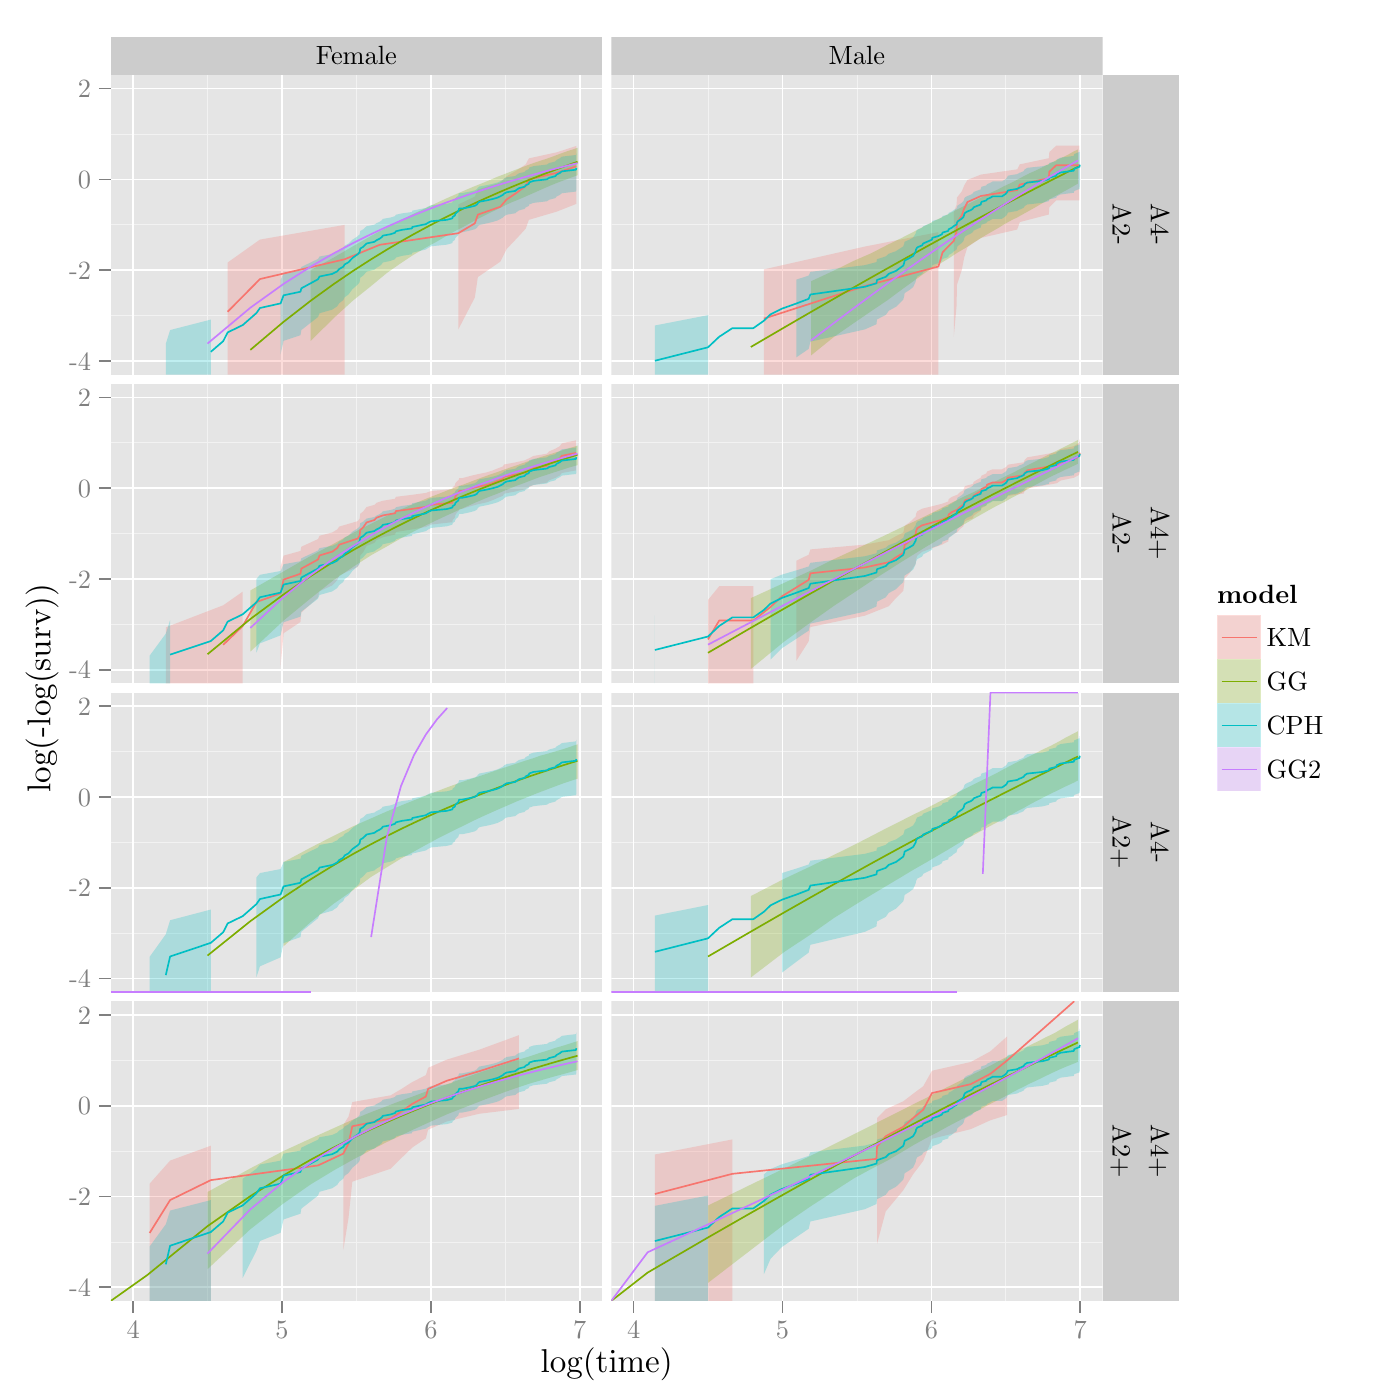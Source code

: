 % Created by tikzDevice version 0.7.0 on 2015-01-16 16:15:51
% !TEX encoding = UTF-8 Unicode
\documentclass[11pt]{memoir}
\nonstopmode

\usepackage{tikz}

\usepackage[active,tightpage,psfixbb]{preview}

\PreviewEnvironment{pgfpicture}

\setlength\PreviewBorder{0pt}

\usepackage{amsmath}
\newcommand{\SweaveOpts}[1]{}  % do not interfere with LaTeX
\newcommand{\SweaveInput}[1]{} % because they are not real TeX commands
\newcommand{\Sexpr}[1]{}       % will only be parsed by R


\usepackage{geometry}
\usepackage{amsmath}
\usepackage{lscape}
\geometry{verbose,tmargin=2.5cm,bmargin=2.5cm,lmargin=2.5cm,rmargin=2.5cm}


\begin{document}

\begin{tikzpicture}[x=1pt,y=1pt]
\definecolor[named]{fillColor}{rgb}{1.00,1.00,1.00}
\path[use as bounding box,fill=fillColor,fill opacity=0.00] (0,0) rectangle (505.89,505.89);
\begin{scope}
\path[clip] (  0.00,  0.00) rectangle (505.89,505.89);
\definecolor[named]{drawColor}{rgb}{1.00,1.00,1.00}
\definecolor[named]{fillColor}{rgb}{1.00,1.00,1.00}

\path[draw=drawColor,line width= 0.6pt,line join=round,line cap=round,fill=fillColor] (  0.00,  0.00) rectangle (505.89,505.89);
\end{scope}
\begin{scope}
\path[clip] ( 40.03,478.81) rectangle (217.57,492.64);
\definecolor[named]{fillColor}{rgb}{0.80,0.80,0.80}

\path[fill=fillColor] ( 40.03,478.81) rectangle (217.57,492.64);
\definecolor[named]{drawColor}{rgb}{0.00,0.00,0.00}

\node[text=drawColor,anchor=base,inner sep=0pt, outer sep=0pt, scale=  0.87] at (128.80,482.43) {Female};
\end{scope}
\begin{scope}
\path[clip] (220.88,478.81) rectangle (398.42,492.64);
\definecolor[named]{fillColor}{rgb}{0.80,0.80,0.80}

\path[fill=fillColor] (220.88,478.81) rectangle (398.42,492.64);
\definecolor[named]{drawColor}{rgb}{0.00,0.00,0.00}

\node[text=drawColor,anchor=base,inner sep=0pt, outer sep=0pt, scale=  0.87] at (309.65,482.43) {Male};
\end{scope}
\begin{scope}
\path[clip] ( 40.03,370.54) rectangle (217.57,478.81);
\definecolor[named]{fillColor}{rgb}{0.90,0.90,0.90}

\path[fill=fillColor] ( 40.03,370.54) rectangle (217.57,478.81);
\definecolor[named]{drawColor}{rgb}{0.95,0.95,0.95}

\path[draw=drawColor,line width= 0.3pt,line join=round] ( 40.03,391.87) --
	(217.57,391.87);

\path[draw=drawColor,line width= 0.3pt,line join=round] ( 40.03,424.67) --
	(217.57,424.67);

\path[draw=drawColor,line width= 0.3pt,line join=round] ( 40.03,457.48) --
	(217.57,457.48);

\path[draw=drawColor,line width= 0.3pt,line join=round] ( 75.00,370.54) --
	( 75.00,478.81);

\path[draw=drawColor,line width= 0.3pt,line join=round] (128.80,370.54) --
	(128.80,478.81);

\path[draw=drawColor,line width= 0.3pt,line join=round] (182.60,370.54) --
	(182.60,478.81);
\definecolor[named]{drawColor}{rgb}{1.00,1.00,1.00}

\path[draw=drawColor,line width= 0.6pt,line join=round] ( 40.03,375.46) --
	(217.57,375.46);

\path[draw=drawColor,line width= 0.6pt,line join=round] ( 40.03,408.27) --
	(217.57,408.27);

\path[draw=drawColor,line width= 0.6pt,line join=round] ( 40.03,441.08) --
	(217.57,441.08);

\path[draw=drawColor,line width= 0.6pt,line join=round] ( 40.03,473.89) --
	(217.57,473.89);

\path[draw=drawColor,line width= 0.6pt,line join=round] ( 48.10,370.54) --
	( 48.10,478.81);

\path[draw=drawColor,line width= 0.6pt,line join=round] (101.90,370.54) --
	(101.90,478.81);

\path[draw=drawColor,line width= 0.6pt,line join=round] (155.70,370.54) --
	(155.70,478.81);

\path[draw=drawColor,line width= 0.6pt,line join=round] (209.50,370.54) --
	(209.50,478.81);
\definecolor[named]{fillColor}{rgb}{0.97,0.46,0.43}

\path[fill=fillColor,fill opacity=0.25] ( 82.25,411.02) --
	( 93.94,419.32) --
	(124.53,424.62) --
	(124.53,370.54) --
	( 93.94,370.54) --
	( 82.25,370.54) --
	cycle;

\path[fill=fillColor,fill opacity=0.25] (165.61,431.98) --
	(171.58,434.87) --
	(172.67,437.48) --
	(180.78,439.89) --
	(183.07,442.16) --
	(186.79,444.36) --
	(189.98,446.51) --
	(191.10,448.66) --
	(201.15,450.85) --
	(208.28,453.15) --
	(208.28,432.22) --
	(201.15,429.40) --
	(191.10,426.44) --
	(189.98,423.27) --
	(186.79,419.80) --
	(183.07,415.88) --
	(180.78,411.33) --
	(172.67,405.76) --
	(171.58,398.37) --
	(165.61,386.85) --
	cycle;
\definecolor[named]{fillColor}{rgb}{0.49,0.68,0.00}

\path[fill=fillColor,fill opacity=0.25] ( 40.03,370.54) --
	( 40.03,370.54) --
	cycle;

\path[fill=fillColor,fill opacity=0.25] (112.28,382.68) --
	(120.57,390.93) --
	(127.76,397.46) --
	(134.10,402.53) --
	(139.76,407.22) --
	(144.89,410.81) --
	(149.57,413.90) --
	(153.88,416.43) --
	(157.87,418.61) --
	(161.58,420.80) --
	(165.05,422.70) --
	(168.31,424.37) --
	(171.39,426.10) --
	(174.29,427.60) --
	(177.05,428.96) --
	(179.68,430.27) --
	(182.18,431.51) --
	(184.57,432.65) --
	(186.86,433.57) --
	(189.06,434.50) --
	(191.17,435.44) --
	(193.20,436.32) --
	(195.16,437.20) --
	(197.04,438.03) --
	(198.87,438.82) --
	(200.63,439.54) --
	(202.34,440.20) --
	(203.99,440.82) --
	(205.60,441.43) --
	(207.16,442.00) --
	(208.68,442.56) --
	(208.68,452.49) --
	(207.16,451.94) --
	(205.60,451.47) --
	(203.99,450.89) --
	(202.34,450.29) --
	(200.63,449.65) --
	(198.87,448.99) --
	(197.04,448.37) --
	(195.16,447.76) --
	(193.20,447.11) --
	(191.17,446.39) --
	(189.06,445.59) --
	(186.86,444.75) --
	(184.57,443.87) --
	(182.18,442.93) --
	(179.68,441.99) --
	(177.05,440.84) --
	(174.29,439.70) --
	(171.39,438.55) --
	(168.31,437.25) --
	(165.05,435.84) --
	(161.58,434.31) --
	(157.87,432.60) --
	(153.88,430.72) --
	(149.57,428.71) --
	(144.89,426.39) --
	(139.76,423.65) --
	(134.10,420.63) --
	(127.76,417.02) --
	(120.57,412.81) --
	(112.28,408.26) --
	cycle;
\definecolor[named]{fillColor}{rgb}{0.00,0.75,0.77}

\path[fill=fillColor,fill opacity=0.25] ( 59.91,370.54) --
	( 61.47,370.54) --
	( 76.17,370.54) --
	( 76.17,390.40) --
	( 61.47,386.62) --
	( 59.91,381.63) --
	cycle;

\path[fill=fillColor,fill opacity=0.25] (101.39,377.85) --
	(102.47,382.72) --
	(108.57,384.76) --
	(108.89,386.62) --
	(114.91,391.34) --
	(115.47,392.71) --
	(120.06,393.99) --
	(121.84,395.19) --
	(122.59,396.34) --
	(124.05,397.43) --
	(124.53,398.48) --
	(125.93,399.47) --
	(127.31,401.35) --
	(129.31,403.11) --
	(129.95,403.94) --
	(130.17,405.53) --
	(131.23,406.29) --
	(131.86,407.03) --
	(132.48,407.74) --
	(135.28,408.43) --
	(136.05,409.10) --
	(137.19,409.76) --
	(137.94,410.40) --
	(138.31,411.02) --
	(141.18,411.63) --
	(142.73,412.23) --
	(143.07,412.83) --
	(145.22,413.42) --
	(148.82,414.00) --
	(148.97,414.57) --
	(153.88,415.72) --
	(154.70,416.30) --
	(155.78,416.89) --
	(161.46,417.47) --
	(163.46,418.05) --
	(163.57,418.63) --
	(164.37,419.20) --
	(164.49,419.77) --
	(164.94,420.33) --
	(165.61,420.88) --
	(165.72,421.43) --
	(165.94,421.96) --
	(167.03,421.96) --
	(169.56,422.51) --
	(171.58,423.05) --
	(172.37,423.58) --
	(172.67,424.11) --
	(173.25,424.63) --
	(175.88,425.16) --
	(178.03,425.69) --
	(179.76,426.22) --
	(180.78,426.74) --
	(181.69,427.26) --
	(182.18,427.78) --
	(183.07,428.30) --
	(186.19,428.81) --
	(186.79,429.34) --
	(187.53,429.85) --
	(189.56,430.39) --
	(189.98,430.95) --
	(191.10,431.49) --
	(191.24,432.03) --
	(192.80,432.58) --
	(197.60,433.14) --
	(198.45,433.71) --
	(200.63,434.29) --
	(201.15,434.88) --
	(202.28,435.46) --
	(203.01,436.05) --
	(208.12,436.66) --
	(208.28,437.29) --
	(208.28,450.51) --
	(208.12,449.88) --
	(203.01,449.28) --
	(202.28,448.69) --
	(201.15,448.11) --
	(200.63,447.53) --
	(198.45,446.97) --
	(197.60,446.41) --
	(192.80,445.86) --
	(191.24,445.33) --
	(191.10,444.80) --
	(189.98,444.28) --
	(189.56,443.76) --
	(187.53,443.26) --
	(186.79,442.78) --
	(186.19,442.29) --
	(183.07,441.82) --
	(182.18,441.34) --
	(181.69,440.87) --
	(180.78,440.40) --
	(179.76,439.92) --
	(178.03,439.45) --
	(175.88,438.97) --
	(173.25,438.49) --
	(172.67,438.03) --
	(172.37,437.56) --
	(171.58,437.08) --
	(169.56,436.60) --
	(167.03,436.12) --
	(165.94,436.12) --
	(165.72,435.65) --
	(165.61,435.18) --
	(164.94,434.69) --
	(164.49,434.21) --
	(164.37,433.72) --
	(163.57,433.22) --
	(163.46,432.73) --
	(161.46,432.23) --
	(155.78,431.73) --
	(154.70,431.23) --
	(153.88,430.73) --
	(148.97,429.76) --
	(148.82,429.27) --
	(145.22,428.78) --
	(143.07,428.29) --
	(142.73,427.79) --
	(141.18,427.29) --
	(138.31,426.79) --
	(137.94,426.28) --
	(137.19,425.76) --
	(136.05,425.23) --
	(135.28,424.69) --
	(132.48,424.14) --
	(131.86,423.58) --
	(131.23,423.01) --
	(130.17,422.42) --
	(129.95,421.19) --
	(129.31,420.56) --
	(127.31,419.24) --
	(125.93,417.86) --
	(124.53,417.14) --
	(124.05,416.40) --
	(122.59,415.64) --
	(121.84,414.86) --
	(120.06,414.05) --
	(115.47,413.20) --
	(114.91,412.32) --
	(108.89,409.42) --
	(108.57,408.35) --
	(102.47,407.21) --
	(101.39,404.70) --
	cycle;
\definecolor[named]{drawColor}{rgb}{0.97,0.46,0.43}

\path[draw=drawColor,line width= 0.6pt,line join=round] ( 82.25,393.22) --
	( 93.94,405.05) --
	(124.53,412.19) --
	(137.19,417.42) --
	(165.61,421.62) --
	(171.58,425.18) --
	(172.67,428.32) --
	(180.78,431.17) --
	(183.07,433.81) --
	(186.79,436.30) --
	(189.98,438.70) --
	(191.10,441.05) --
	(201.15,443.41) --
	(208.28,445.82);
\definecolor[named]{drawColor}{rgb}{0.49,0.68,0.00}

\path[draw=drawColor,line width= 0.6pt,line join=round] ( 90.47,379.46) --
	(102.47,389.59) --
	(112.28,397.22) --
	(120.57,403.22) --
	(127.76,408.11) --
	(134.10,412.19) --
	(139.76,415.66) --
	(144.89,418.67) --
	(149.57,421.31) --
	(153.88,423.65) --
	(157.87,425.75) --
	(161.58,427.64) --
	(165.05,429.36) --
	(168.31,430.93) --
	(171.39,432.37) --
	(174.29,433.71) --
	(177.05,434.94) --
	(179.68,436.10) --
	(182.18,437.18) --
	(184.57,438.19) --
	(186.86,439.14) --
	(189.06,440.03) --
	(191.17,440.88) --
	(193.20,441.68) --
	(195.16,442.45) --
	(197.04,443.17) --
	(198.87,443.86) --
	(200.63,444.52) --
	(202.34,445.16) --
	(203.99,445.76) --
	(205.60,446.34) --
	(207.16,446.90) --
	(208.68,447.43);
\definecolor[named]{drawColor}{rgb}{0.00,0.75,0.77}

\path[draw=drawColor,line width= 0.6pt,line join=round] ( 76.17,378.76) --
	( 80.66,382.61) --
	( 82.25,385.76) --
	( 87.71,388.42) --
	( 92.66,392.76) --
	( 93.94,394.59) --
	(101.39,396.25) --
	(102.47,399.17) --
	(108.57,400.47) --
	(108.89,401.70) --
	(114.91,404.97) --
	(115.47,405.97) --
	(120.06,406.91) --
	(121.84,407.81) --
	(122.59,408.68) --
	(124.05,409.52) --
	(124.53,410.33) --
	(125.93,411.12) --
	(127.31,412.62) --
	(129.31,414.05) --
	(129.95,414.74) --
	(130.17,416.06) --
	(131.23,416.69) --
	(131.86,417.31) --
	(132.48,417.91) --
	(135.28,418.50) --
	(136.05,419.08) --
	(137.19,419.64) --
	(137.94,420.19) --
	(138.31,420.73) --
	(141.18,421.26) --
	(142.73,421.79) --
	(143.07,422.32) --
	(145.22,422.83) --
	(148.82,423.35) --
	(148.97,423.86) --
	(153.88,424.89) --
	(154.70,425.41) --
	(155.78,425.93) --
	(161.46,426.45) --
	(163.46,426.98) --
	(163.57,427.50) --
	(164.37,428.01) --
	(164.49,428.53) --
	(164.94,429.03) --
	(165.61,429.54) --
	(165.72,430.03) --
	(165.94,430.52) --
	(167.03,430.52) --
	(169.56,431.03) --
	(171.58,431.52) --
	(172.37,432.01) --
	(172.67,432.50) --
	(173.25,432.99) --
	(175.88,433.48) --
	(178.03,433.97) --
	(179.76,434.46) --
	(180.78,434.95) --
	(181.69,435.44) --
	(182.18,435.92) --
	(183.07,436.41) --
	(186.19,436.90) --
	(186.79,437.40) --
	(187.53,437.89) --
	(189.56,438.40) --
	(189.98,438.93) --
	(191.10,439.46) --
	(191.24,439.99) --
	(192.80,440.53) --
	(197.60,441.08) --
	(198.45,441.64) --
	(200.63,442.21) --
	(201.15,442.79) --
	(202.28,443.37) --
	(203.01,443.96) --
	(208.12,444.57) --
	(208.28,445.20);
\definecolor[named]{drawColor}{rgb}{0.78,0.49,1.00}

\path[draw=drawColor,line width= 0.6pt,line join=round] ( 74.99,381.74) --
	( 90.47,394.69) --
	(102.47,403.30) --
	(112.28,409.54) --
	(120.57,414.32) --
	(127.76,418.14) --
	(134.10,421.28) --
	(139.76,423.92) --
	(144.89,426.18) --
	(149.57,428.15) --
	(153.88,429.88) --
	(157.87,431.42) --
	(161.58,432.81) --
	(165.05,434.06) --
	(168.31,435.20) --
	(171.39,436.24) --
	(174.29,437.21) --
	(177.05,438.10) --
	(179.68,438.92) --
	(182.18,439.70) --
	(184.57,440.42) --
	(186.86,441.09) --
	(189.06,441.73) --
	(191.17,442.33) --
	(193.20,442.90) --
	(195.16,443.44) --
	(197.04,443.96) --
	(198.87,444.44) --
	(200.63,444.91) --
	(202.34,445.35) --
	(203.99,445.78) --
	(205.60,446.18) --
	(207.16,446.57) --
	(208.68,446.95);
\end{scope}
\begin{scope}
\path[clip] ( 40.03,258.96) rectangle (217.57,367.23);
\definecolor[named]{fillColor}{rgb}{0.90,0.90,0.90}

\path[fill=fillColor] ( 40.03,258.96) rectangle (217.57,367.23);
\definecolor[named]{drawColor}{rgb}{0.95,0.95,0.95}

\path[draw=drawColor,line width= 0.3pt,line join=round] ( 40.03,280.28) --
	(217.57,280.28);

\path[draw=drawColor,line width= 0.3pt,line join=round] ( 40.03,313.09) --
	(217.57,313.09);

\path[draw=drawColor,line width= 0.3pt,line join=round] ( 40.03,345.90) --
	(217.57,345.90);

\path[draw=drawColor,line width= 0.3pt,line join=round] ( 75.00,258.96) --
	( 75.00,367.23);

\path[draw=drawColor,line width= 0.3pt,line join=round] (128.80,258.96) --
	(128.80,367.23);

\path[draw=drawColor,line width= 0.3pt,line join=round] (182.60,258.96) --
	(182.60,367.23);
\definecolor[named]{drawColor}{rgb}{1.00,1.00,1.00}

\path[draw=drawColor,line width= 0.6pt,line join=round] ( 40.03,263.88) --
	(217.57,263.88);

\path[draw=drawColor,line width= 0.6pt,line join=round] ( 40.03,296.69) --
	(217.57,296.69);

\path[draw=drawColor,line width= 0.6pt,line join=round] ( 40.03,329.50) --
	(217.57,329.50);

\path[draw=drawColor,line width= 0.6pt,line join=round] ( 40.03,362.31) --
	(217.57,362.31);

\path[draw=drawColor,line width= 0.6pt,line join=round] ( 48.10,258.96) --
	( 48.10,367.23);

\path[draw=drawColor,line width= 0.6pt,line join=round] (101.90,258.96) --
	(101.90,367.23);

\path[draw=drawColor,line width= 0.6pt,line join=round] (155.70,258.96) --
	(155.70,367.23);

\path[draw=drawColor,line width= 0.6pt,line join=round] (209.50,258.96) --
	(209.50,367.23);
\definecolor[named]{fillColor}{rgb}{0.97,0.46,0.43}

\path[fill=fillColor,fill opacity=0.25] ( 59.91,279.20) --
	( 80.66,287.17) --
	( 87.71,292.10) --
	( 87.71,258.96) --
	( 80.66,258.96) --
	( 59.91,258.96) --
	cycle;

\path[fill=fillColor,fill opacity=0.25] (101.39,301.11) --
	(102.47,305.11) --
	(108.57,306.80) --
	(108.89,308.34) --
	(114.91,311.08) --
	(115.47,312.31) --
	(120.06,313.47) --
	(121.84,314.57) --
	(122.59,315.62) --
	(129.31,317.58) --
	(129.95,318.50) --
	(130.17,320.24) --
	(131.23,321.08) --
	(131.86,321.89) --
	(132.48,322.68) --
	(135.28,323.45) --
	(136.05,324.20) --
	(138.31,324.94) --
	(142.73,325.66) --
	(143.07,326.37) --
	(148.82,327.07) --
	(153.88,327.77) --
	(155.78,328.45) --
	(163.46,329.13) --
	(163.57,329.80) --
	(164.37,330.46) --
	(164.49,331.13) --
	(164.94,331.79) --
	(165.72,332.45) --
	(165.94,333.11) --
	(167.03,333.11) --
	(169.56,333.80) --
	(172.37,334.49) --
	(175.88,335.19) --
	(178.03,335.89) --
	(179.76,336.60) --
	(181.69,337.32) --
	(182.18,338.05) --
	(186.19,338.79) --
	(189.56,339.55) --
	(191.24,340.33) --
	(192.80,341.13) --
	(197.60,341.95) --
	(198.45,342.81) --
	(200.63,343.72) --
	(202.28,344.67) --
	(203.01,345.68) --
	(208.12,346.77) --
	(208.12,335.90) --
	(203.01,334.96) --
	(202.28,334.06) --
	(200.63,333.18) --
	(198.45,332.33) --
	(197.60,331.49) --
	(192.80,330.68) --
	(191.24,329.87) --
	(189.56,329.07) --
	(186.19,328.28) --
	(182.18,327.50) --
	(181.69,326.72) --
	(179.76,325.94) --
	(178.03,325.16) --
	(175.88,324.38) --
	(172.37,323.60) --
	(169.56,322.82) --
	(167.03,322.02) --
	(165.94,322.02) --
	(165.72,321.24) --
	(164.94,320.46) --
	(164.49,319.66) --
	(164.37,318.85) --
	(163.57,318.02) --
	(163.46,317.19) --
	(155.78,316.33) --
	(153.88,315.46) --
	(148.82,314.56) --
	(143.07,313.65) --
	(142.73,312.71) --
	(138.31,311.74) --
	(136.05,310.74) --
	(135.28,309.70) --
	(132.48,308.63) --
	(131.86,307.51) --
	(131.23,306.35) --
	(130.17,305.13) --
	(129.95,302.51) --
	(129.31,301.09) --
	(122.59,297.96) --
	(121.84,296.22) --
	(120.06,294.33) --
	(115.47,292.27) --
	(114.91,289.99) --
	(108.89,284.52) --
	(108.57,281.14) --
	(102.47,277.07) --
	(101.39,265.03) --
	cycle;
\definecolor[named]{fillColor}{rgb}{0.49,0.68,0.00}

\path[fill=fillColor,fill opacity=0.25] ( 40.03,258.96) --
	( 40.03,258.96) --
	cycle;

\path[fill=fillColor,fill opacity=0.25] ( 90.47,270.43) --
	(102.47,281.65) --
	(112.28,289.71) --
	(120.57,296.29) --
	(127.76,301.17) --
	(134.10,305.25) --
	(139.76,308.41) --
	(144.89,311.36) --
	(149.57,313.87) --
	(153.88,316.03) --
	(157.87,317.96) --
	(161.58,319.69) --
	(165.05,321.26) --
	(168.31,322.71) --
	(171.39,324.12) --
	(174.29,325.34) --
	(177.05,326.48) --
	(179.68,327.48) --
	(182.18,328.53) --
	(184.57,329.51) --
	(186.86,330.42) --
	(189.06,331.21) --
	(191.17,332.03) --
	(193.20,332.81) --
	(195.16,333.56) --
	(197.04,334.15) --
	(198.87,334.74) --
	(200.63,335.33) --
	(202.34,335.87) --
	(203.99,336.41) --
	(205.60,336.94) --
	(207.16,337.36) --
	(208.68,337.81) --
	(208.68,344.85) --
	(207.16,344.37) --
	(205.60,343.93) --
	(203.99,343.41) --
	(202.34,342.85) --
	(200.63,342.35) --
	(198.87,341.79) --
	(197.04,341.23) --
	(195.16,340.67) --
	(193.20,340.00) --
	(191.17,339.32) --
	(189.06,338.60) --
	(186.86,337.78) --
	(184.57,337.04) --
	(182.18,336.19) --
	(179.68,335.29) --
	(177.05,334.41) --
	(174.29,333.40) --
	(171.39,332.33) --
	(168.31,331.13) --
	(165.05,329.97) --
	(161.58,328.66) --
	(157.87,327.18) --
	(153.88,325.64) --
	(149.57,323.83) --
	(144.89,321.83) --
	(139.76,319.46) --
	(134.10,316.63) --
	(127.76,313.43) --
	(120.57,309.40) --
	(112.28,305.00) --
	(102.47,299.40) --
	( 90.47,292.52) --
	cycle;
\definecolor[named]{fillColor}{rgb}{0.00,0.75,0.77}

\path[fill=fillColor,fill opacity=0.25] ( 54.07,258.96) --
	( 59.91,258.96) --
	( 61.47,258.96) --
	( 61.47,281.84) --
	( 59.91,276.92) --
	( 54.07,268.95) --
	cycle;

\path[fill=fillColor,fill opacity=0.25] ( 92.66,270.04) --
	( 93.94,273.42) --
	(101.39,276.30) --
	(102.47,281.04) --
	(108.57,283.05) --
	(108.89,284.87) --
	(114.91,289.55) --
	(115.47,290.90) --
	(120.06,292.18) --
	(121.84,293.38) --
	(122.59,294.52) --
	(124.05,295.61) --
	(124.53,296.65) --
	(125.93,297.65) --
	(127.31,299.54) --
	(129.31,301.30) --
	(129.95,302.14) --
	(130.17,303.74) --
	(131.23,304.49) --
	(131.86,305.23) --
	(132.48,305.94) --
	(135.28,306.64) --
	(136.05,307.31) --
	(137.19,307.96) --
	(137.94,308.60) --
	(138.31,309.23) --
	(141.18,309.84) --
	(142.73,310.45) --
	(143.07,311.05) --
	(145.22,311.64) --
	(148.82,312.23) --
	(148.97,312.80) --
	(153.88,313.96) --
	(154.70,314.54) --
	(155.78,315.13) --
	(161.46,315.71) --
	(163.46,316.30) --
	(163.57,316.87) --
	(164.37,317.44) --
	(164.49,318.00) --
	(164.94,318.56) --
	(165.61,319.11) --
	(165.72,319.65) --
	(165.94,320.18) --
	(167.03,320.18) --
	(169.56,320.72) --
	(171.58,321.26) --
	(172.37,321.78) --
	(172.67,322.30) --
	(173.25,322.82) --
	(175.88,323.34) --
	(178.03,323.86) --
	(179.76,324.38) --
	(180.78,324.89) --
	(181.69,325.40) --
	(182.18,325.91) --
	(183.07,326.42) --
	(186.19,326.92) --
	(186.79,327.43) --
	(187.53,327.94) --
	(189.56,328.47) --
	(189.98,329.01) --
	(191.10,329.54) --
	(191.24,330.09) --
	(192.80,330.64) --
	(197.60,331.19) --
	(198.45,331.75) --
	(200.63,332.32) --
	(201.15,332.88) --
	(202.28,333.45) --
	(203.01,334.03) --
	(208.12,334.61) --
	(208.28,335.21) --
	(208.28,344.79) --
	(208.12,344.14) --
	(203.01,343.52) --
	(202.28,342.92) --
	(201.15,342.34) --
	(200.63,341.75) --
	(198.45,341.18) --
	(197.60,340.61) --
	(192.80,340.06) --
	(191.24,339.53) --
	(191.10,339.01) --
	(189.98,338.49) --
	(189.56,337.96) --
	(187.53,337.45) --
	(186.79,336.97) --
	(186.19,336.48) --
	(183.07,336.01) --
	(182.18,335.53) --
	(181.69,335.06) --
	(180.78,334.58) --
	(179.76,334.11) --
	(178.03,333.63) --
	(175.88,333.15) --
	(173.25,332.68) --
	(172.67,332.21) --
	(172.37,331.74) --
	(171.58,331.27) --
	(169.56,330.79) --
	(167.03,330.31) --
	(165.94,330.31) --
	(165.72,329.84) --
	(165.61,329.37) --
	(164.94,328.89) --
	(164.49,328.41) --
	(164.37,327.92) --
	(163.57,327.43) --
	(163.46,326.94) --
	(161.46,326.45) --
	(155.78,325.96) --
	(154.70,325.47) --
	(153.88,324.98) --
	(148.97,324.02) --
	(148.82,323.54) --
	(145.22,323.06) --
	(143.07,322.58) --
	(142.73,322.09) --
	(141.18,321.60) --
	(138.31,321.11) --
	(137.94,320.61) --
	(137.19,320.10) --
	(136.05,319.58) --
	(135.28,319.05) --
	(132.48,318.51) --
	(131.86,317.96) --
	(131.23,317.39) --
	(130.17,316.82) --
	(129.95,315.62) --
	(129.31,315.00) --
	(127.31,313.71) --
	(125.93,312.37) --
	(124.53,311.67) --
	(124.05,310.95) --
	(122.59,310.21) --
	(121.84,309.44) --
	(120.06,308.65) --
	(115.47,307.82) --
	(114.91,306.96) --
	(108.89,304.14) --
	(108.57,303.10) --
	(102.47,301.99) --
	(101.39,299.55) --
	( 93.94,298.18) --
	( 92.66,296.67) --
	cycle;
\definecolor[named]{drawColor}{rgb}{0.97,0.46,0.43}

\path[draw=drawColor,line width= 0.6pt,line join=round] ( 80.66,272.90) --
	( 87.71,279.69) --
	( 92.66,288.34) --
	(101.39,291.47) --
	(102.47,296.47) --
	(108.57,298.55) --
	(108.89,300.42) --
	(114.91,303.71) --
	(115.47,305.18) --
	(120.06,306.55) --
	(121.84,307.84) --
	(122.59,309.06) --
	(129.31,311.32) --
	(129.95,312.38) --
	(130.17,314.37) --
	(131.23,315.31) --
	(131.86,316.23) --
	(132.48,317.11) --
	(135.28,317.97) --
	(136.05,318.81) --
	(138.31,319.63) --
	(142.73,320.43) --
	(143.07,321.21) --
	(148.82,321.98) --
	(153.88,322.74) --
	(155.78,323.49) --
	(163.46,324.22) --
	(163.57,324.95) --
	(164.37,325.66) --
	(164.49,326.38) --
	(164.94,327.08) --
	(165.72,327.78) --
	(165.94,328.48) --
	(167.03,328.48) --
	(169.56,329.21) --
	(172.37,329.94) --
	(175.88,330.66) --
	(178.03,331.39) --
	(179.76,332.12) --
	(181.69,332.86) --
	(182.18,333.61) --
	(186.19,334.37) --
	(189.56,335.13) --
	(191.24,335.92) --
	(192.80,336.72) --
	(197.60,337.54) --
	(198.45,338.40) --
	(200.63,339.28) --
	(202.28,340.21) --
	(203.01,341.18) --
	(208.12,342.22);
\definecolor[named]{drawColor}{rgb}{0.49,0.68,0.00}

\path[draw=drawColor,line width= 0.6pt,line join=round] ( 74.99,269.48) --
	( 90.47,282.21) --
	(102.47,291.08) --
	(112.28,297.73) --
	(120.57,302.95) --
	(127.76,307.19) --
	(134.10,310.74) --
	(139.76,313.75) --
	(144.89,316.37) --
	(149.57,318.66) --
	(153.88,320.70) --
	(157.87,322.52) --
	(161.58,324.17) --
	(165.05,325.67) --
	(168.31,327.04) --
	(171.39,328.30) --
	(174.29,329.47) --
	(177.05,330.56) --
	(179.68,331.57) --
	(182.18,332.52) --
	(184.57,333.41) --
	(186.86,334.24) --
	(189.06,335.03) --
	(191.17,335.78) --
	(193.20,336.49) --
	(195.16,337.16) --
	(197.04,337.80) --
	(198.87,338.41) --
	(200.63,339.00) --
	(202.34,339.56) --
	(203.99,340.09) --
	(205.60,340.61) --
	(207.16,341.10) --
	(208.68,341.58);
\definecolor[named]{drawColor}{rgb}{0.00,0.75,0.77}

\path[draw=drawColor,line width= 0.6pt,line join=round] ( 61.47,269.33) --
	( 76.17,274.25) --
	( 80.66,278.11) --
	( 82.25,281.25) --
	( 87.71,283.91) --
	( 92.66,288.25) --
	( 93.94,290.08) --
	(101.39,291.74) --
	(102.47,294.66) --
	(108.57,295.96) --
	(108.89,297.19) --
	(114.91,300.46) --
	(115.47,301.46) --
	(120.06,302.40) --
	(121.84,303.30) --
	(122.59,304.17) --
	(124.05,305.01) --
	(124.53,305.82) --
	(125.93,306.61) --
	(127.31,308.11) --
	(129.31,309.54) --
	(129.95,310.23) --
	(130.17,311.55) --
	(131.23,312.18) --
	(131.86,312.80) --
	(132.48,313.40) --
	(135.28,313.99) --
	(136.05,314.57) --
	(137.19,315.13) --
	(137.94,315.68) --
	(138.31,316.22) --
	(141.18,316.75) --
	(142.73,317.28) --
	(143.07,317.81) --
	(145.22,318.32) --
	(148.82,318.84) --
	(148.97,319.35) --
	(153.88,320.38) --
	(154.70,320.90) --
	(155.78,321.42) --
	(161.46,321.94) --
	(163.46,322.47) --
	(163.57,322.99) --
	(164.37,323.51) --
	(164.49,324.02) --
	(164.94,324.52) --
	(165.61,325.03) --
	(165.72,325.52) --
	(165.94,326.01) --
	(167.03,326.01) --
	(169.56,326.52) --
	(171.58,327.01) --
	(172.37,327.50) --
	(172.67,327.99) --
	(173.25,328.48) --
	(175.88,328.97) --
	(178.03,329.46) --
	(179.76,329.95) --
	(180.78,330.44) --
	(181.69,330.93) --
	(182.18,331.41) --
	(183.07,331.90) --
	(186.19,332.39) --
	(186.79,332.89) --
	(187.53,333.38) --
	(189.56,333.89) --
	(189.98,334.42) --
	(191.10,334.95) --
	(191.24,335.48) --
	(192.80,336.02) --
	(197.60,336.57) --
	(198.45,337.13) --
	(200.63,337.70) --
	(201.15,338.28) --
	(202.28,338.86) --
	(203.01,339.45) --
	(208.12,340.06) --
	(208.28,340.69);
\definecolor[named]{drawColor}{rgb}{0.78,0.49,1.00}

\path[draw=drawColor,line width= 0.6pt,line join=round] ( 90.47,278.98) --
	(102.47,290.16) --
	(112.28,298.08) --
	(120.57,304.04) --
	(127.76,308.72) --
	(134.10,312.52) --
	(139.76,315.68) --
	(144.89,318.37) --
	(149.57,320.68) --
	(153.88,322.71) --
	(157.87,324.50) --
	(161.58,326.10) --
	(165.05,327.53) --
	(168.31,328.84) --
	(171.39,330.03) --
	(174.29,331.12) --
	(177.05,332.12) --
	(179.68,333.06) --
	(182.18,333.92) --
	(184.57,334.73) --
	(186.86,335.49) --
	(189.06,336.20) --
	(191.17,336.87) --
	(193.20,337.50) --
	(195.16,338.09) --
	(197.04,338.66) --
	(198.87,339.20) --
	(200.63,339.71) --
	(202.34,340.20) --
	(203.99,340.66) --
	(205.60,341.11) --
	(207.16,341.54) --
	(208.68,341.95);
\end{scope}
\begin{scope}
\path[clip] ( 40.03,147.38) rectangle (217.57,255.65);
\definecolor[named]{fillColor}{rgb}{0.90,0.90,0.90}

\path[fill=fillColor] ( 40.03,147.38) rectangle (217.57,255.65);
\definecolor[named]{drawColor}{rgb}{0.95,0.95,0.95}

\path[draw=drawColor,line width= 0.3pt,line join=round] ( 40.03,168.70) --
	(217.57,168.70);

\path[draw=drawColor,line width= 0.3pt,line join=round] ( 40.03,201.51) --
	(217.57,201.51);

\path[draw=drawColor,line width= 0.3pt,line join=round] ( 40.03,234.32) --
	(217.57,234.32);

\path[draw=drawColor,line width= 0.3pt,line join=round] ( 75.00,147.38) --
	( 75.00,255.65);

\path[draw=drawColor,line width= 0.3pt,line join=round] (128.80,147.38) --
	(128.80,255.65);

\path[draw=drawColor,line width= 0.3pt,line join=round] (182.60,147.38) --
	(182.60,255.65);
\definecolor[named]{drawColor}{rgb}{1.00,1.00,1.00}

\path[draw=drawColor,line width= 0.6pt,line join=round] ( 40.03,152.30) --
	(217.57,152.30);

\path[draw=drawColor,line width= 0.6pt,line join=round] ( 40.03,185.11) --
	(217.57,185.11);

\path[draw=drawColor,line width= 0.6pt,line join=round] ( 40.03,217.92) --
	(217.57,217.92);

\path[draw=drawColor,line width= 0.6pt,line join=round] ( 40.03,250.73) --
	(217.57,250.73);

\path[draw=drawColor,line width= 0.6pt,line join=round] ( 48.10,147.38) --
	( 48.10,255.65);

\path[draw=drawColor,line width= 0.6pt,line join=round] (101.90,147.38) --
	(101.90,255.65);

\path[draw=drawColor,line width= 0.6pt,line join=round] (155.70,147.38) --
	(155.70,255.65);

\path[draw=drawColor,line width= 0.6pt,line join=round] (209.50,147.38) --
	(209.50,255.65);
\definecolor[named]{fillColor}{rgb}{0.49,0.68,0.00}

\path[fill=fillColor,fill opacity=0.25] ( 40.03,147.38) --
	( 40.03,147.38) --
	cycle;

\path[fill=fillColor,fill opacity=0.25] (102.47,163.95) --
	(112.28,172.73) --
	(120.57,179.33) --
	(127.76,184.36) --
	(134.10,189.01) --
	(139.76,192.48) --
	(144.89,195.63) --
	(149.57,198.19) --
	(153.88,200.58) --
	(157.87,202.75) --
	(161.58,204.62) --
	(165.05,206.35) --
	(168.31,207.93) --
	(171.39,209.47) --
	(174.29,210.82) --
	(177.05,212.07) --
	(179.68,213.24) --
	(182.18,214.32) --
	(184.57,215.36) --
	(186.86,216.36) --
	(189.06,217.23) --
	(191.17,218.09) --
	(193.20,218.91) --
	(195.16,219.67) --
	(197.04,220.37) --
	(198.87,221.07) --
	(200.63,221.73) --
	(202.34,222.37) --
	(203.99,222.98) --
	(205.60,223.52) --
	(207.16,224.02) --
	(208.68,224.50) --
	(208.68,236.92) --
	(207.16,236.42) --
	(205.60,235.89) --
	(203.99,235.34) --
	(202.34,234.84) --
	(200.63,234.34) --
	(198.87,233.82) --
	(197.04,233.30) --
	(195.16,232.80) --
	(193.20,232.08) --
	(191.17,231.43) --
	(189.06,230.77) --
	(186.86,230.04) --
	(184.57,229.26) --
	(182.18,228.48) --
	(179.68,227.65) --
	(177.05,226.71) --
	(174.29,225.79) --
	(171.39,224.82) --
	(168.31,223.77) --
	(165.05,222.64) --
	(161.58,221.38) --
	(157.87,219.96) --
	(153.88,218.40) --
	(149.57,216.69) --
	(144.89,214.80) --
	(139.76,212.66) --
	(134.10,210.17) --
	(127.76,207.38) --
	(120.57,203.87) --
	(112.28,199.62) --
	(102.47,194.37) --
	cycle;
\definecolor[named]{fillColor}{rgb}{0.00,0.75,0.77}

\path[fill=fillColor,fill opacity=0.25] ( 54.07,147.38) --
	( 59.91,147.38) --
	( 61.47,147.38) --
	( 76.17,147.38) --
	( 76.17,177.22) --
	( 61.47,173.36) --
	( 59.91,168.29) --
	( 54.07,160.13) --
	cycle;

\path[fill=fillColor,fill opacity=0.25] ( 92.66,152.80) --
	( 93.94,156.72) --
	(101.39,159.95) --
	(102.47,165.12) --
	(108.57,167.26) --
	(108.89,169.20) --
	(114.91,174.09) --
	(115.47,175.49) --
	(120.06,176.81) --
	(121.84,178.04) --
	(122.59,179.21) --
	(124.05,180.33) --
	(124.53,181.39) --
	(125.93,182.40) --
	(127.31,184.29) --
	(129.31,186.03) --
	(129.95,186.86) --
	(130.17,188.45) --
	(131.23,189.21) --
	(131.86,189.94) --
	(132.48,190.65) --
	(135.28,191.35) --
	(136.05,192.03) --
	(137.19,192.69) --
	(137.94,193.33) --
	(138.31,193.95) --
	(141.18,194.56) --
	(142.73,195.16) --
	(143.07,195.75) --
	(145.22,196.33) --
	(148.82,196.90) --
	(148.97,197.46) --
	(153.88,198.57) --
	(154.70,199.13) --
	(155.78,199.68) --
	(161.46,200.22) --
	(163.46,200.76) --
	(163.57,201.30) --
	(164.37,201.83) --
	(164.49,202.36) --
	(164.94,202.89) --
	(165.61,203.42) --
	(165.72,203.93) --
	(165.94,204.44) --
	(167.03,204.44) --
	(169.56,204.97) --
	(171.58,205.49) --
	(172.37,206.00) --
	(172.67,206.51) --
	(173.25,207.01) --
	(175.88,207.51) --
	(178.03,208.01) --
	(179.76,208.51) --
	(180.78,209.01) --
	(181.69,209.50) --
	(182.18,209.99) --
	(183.07,210.50) --
	(186.19,210.99) --
	(186.79,211.50) --
	(187.53,212.00) --
	(189.56,212.50) --
	(189.98,213.02) --
	(191.10,213.54) --
	(191.24,214.05) --
	(192.80,214.57) --
	(197.60,215.11) --
	(198.45,215.66) --
	(200.63,216.22) --
	(201.15,216.79) --
	(202.28,217.36) --
	(203.01,217.94) --
	(208.12,218.54) --
	(208.28,219.17) --
	(208.28,238.63) --
	(208.12,237.99) --
	(203.01,237.38) --
	(202.28,236.79) --
	(201.15,236.21) --
	(200.63,235.63) --
	(198.45,235.05) --
	(197.60,234.49) --
	(192.80,233.93) --
	(191.24,233.39) --
	(191.10,232.85) --
	(189.98,232.32) --
	(189.56,231.79) --
	(187.53,231.27) --
	(186.79,230.78) --
	(186.19,230.29) --
	(183.07,229.80) --
	(182.18,229.32) --
	(181.69,228.83) --
	(180.78,228.35) --
	(179.76,227.87) --
	(178.03,227.38) --
	(175.88,226.89) --
	(173.25,226.39) --
	(172.67,225.92) --
	(172.37,225.43) --
	(171.58,224.95) --
	(169.56,224.46) --
	(167.03,223.96) --
	(165.94,223.96) --
	(165.72,223.48) --
	(165.61,222.99) --
	(164.94,222.49) --
	(164.49,221.99) --
	(164.37,221.48) --
	(163.57,220.97) --
	(163.46,220.46) --
	(161.46,219.94) --
	(155.78,219.42) --
	(154.70,218.90) --
	(153.88,218.40) --
	(148.97,217.40) --
	(148.82,216.90) --
	(145.22,216.40) --
	(143.07,215.90) --
	(142.73,215.40) --
	(141.18,214.88) --
	(138.31,214.38) --
	(137.94,213.86) --
	(137.19,213.33) --
	(136.05,212.80) --
	(135.28,212.25) --
	(132.48,211.69) --
	(131.86,211.12) --
	(131.23,210.54) --
	(130.17,209.94) --
	(129.95,208.69) --
	(129.31,208.04) --
	(127.31,206.69) --
	(125.93,205.28) --
	(124.53,204.55) --
	(124.05,203.80) --
	(122.59,203.03) --
	(121.84,202.23) --
	(120.06,201.40) --
	(115.47,200.54) --
	(114.91,199.63) --
	(108.89,196.67) --
	(108.57,195.58) --
	(102.47,194.42) --
	(101.39,191.85) --
	( 93.94,190.41) --
	( 92.66,188.83) --
	cycle;
\definecolor[named]{drawColor}{rgb}{0.49,0.68,0.00}

\path[draw=drawColor,line width= 0.6pt,line join=round] ( 74.99,160.60) --
	( 90.47,173.02) --
	(102.47,181.68) --
	(112.28,188.16) --
	(120.57,193.25) --
	(127.76,197.39) --
	(134.10,200.84) --
	(139.76,203.78) --
	(144.89,206.33) --
	(149.57,208.57) --
	(153.88,210.55) --
	(157.87,212.33) --
	(161.58,213.94) --
	(165.05,215.41) --
	(168.31,216.75) --
	(171.39,217.98) --
	(174.29,219.12) --
	(177.05,220.18) --
	(179.68,221.17) --
	(182.18,222.10) --
	(184.57,222.97) --
	(186.86,223.78) --
	(189.06,224.56) --
	(191.17,225.29) --
	(193.20,225.98) --
	(195.16,226.64) --
	(197.04,227.27) --
	(198.87,227.86) --
	(200.63,228.44) --
	(202.34,228.98) --
	(203.99,229.51) --
	(205.60,230.01) --
	(207.16,230.50) --
	(208.68,230.96);
\definecolor[named]{drawColor}{rgb}{0.00,0.75,0.77}

\path[draw=drawColor,line width= 0.6pt,line join=round] ( 59.91,153.53) --
	( 61.47,160.27) --
	( 76.17,165.19) --
	( 80.66,169.04) --
	( 82.25,172.19) --
	( 87.71,174.84) --
	( 92.66,179.19) --
	( 93.94,181.02) --
	(101.39,182.67) --
	(102.47,185.59) --
	(108.57,186.90) --
	(108.89,188.12) --
	(114.91,191.40) --
	(115.47,192.39) --
	(120.06,193.34) --
	(121.84,194.24) --
	(122.59,195.11) --
	(124.05,195.95) --
	(124.53,196.76) --
	(125.93,197.54) --
	(127.31,199.05) --
	(129.31,200.48) --
	(129.95,201.16) --
	(130.17,202.48) --
	(131.23,203.12) --
	(131.86,203.74) --
	(132.48,204.34) --
	(135.28,204.93) --
	(136.05,205.50) --
	(137.19,206.07) --
	(137.94,206.62) --
	(138.31,207.16) --
	(141.18,207.69) --
	(142.73,208.22) --
	(143.07,208.74) --
	(145.22,209.26) --
	(148.82,209.78) --
	(148.97,210.29) --
	(153.88,211.31) --
	(154.70,211.83) --
	(155.78,212.36) --
	(161.46,212.88) --
	(163.46,213.41) --
	(163.57,213.92) --
	(164.37,214.44) --
	(164.49,214.95) --
	(164.94,215.46) --
	(165.61,215.96) --
	(165.72,216.46) --
	(165.94,216.95) --
	(167.03,216.95) --
	(169.56,217.45) --
	(171.58,217.95) --
	(172.37,218.44) --
	(172.67,218.93) --
	(173.25,219.41) --
	(175.88,219.91) --
	(178.03,220.40) --
	(179.76,220.89) --
	(180.78,221.38) --
	(181.69,221.86) --
	(182.18,222.35) --
	(183.07,222.84) --
	(186.19,223.33) --
	(186.79,223.82) --
	(187.53,224.31) --
	(189.56,224.83) --
	(189.98,225.36) --
	(191.10,225.89) --
	(191.24,226.42) --
	(192.80,226.95) --
	(197.60,227.51) --
	(198.45,228.07) --
	(200.63,228.64) --
	(201.15,229.22) --
	(202.28,229.80) --
	(203.01,230.39) --
	(208.12,230.99) --
	(208.28,231.63);
\definecolor[named]{drawColor}{rgb}{0.78,0.49,1.00}

\path[draw=drawColor,line width= 0.6pt,line join=round] ( 40.03,147.38) --
	( 53.18,147.38) --
	( 74.99,147.38) --
	( 90.47,147.38) --
	(102.47,147.38) --
	(112.28,147.38);

\path[draw=drawColor,line width= 0.6pt,line join=round] (134.10,167.28) --
	(139.76,203.25) --
	(144.89,221.83) --
	(149.57,232.99) --
	(153.88,240.47) --
	(157.87,245.90) --
	(161.58,250.03);
\end{scope}
\begin{scope}
\path[clip] ( 40.03, 35.80) rectangle (217.57,144.07);
\definecolor[named]{fillColor}{rgb}{0.90,0.90,0.90}

\path[fill=fillColor] ( 40.03, 35.80) rectangle (217.57,144.07);
\definecolor[named]{drawColor}{rgb}{0.95,0.95,0.95}

\path[draw=drawColor,line width= 0.3pt,line join=round] ( 40.03, 57.12) --
	(217.57, 57.12);

\path[draw=drawColor,line width= 0.3pt,line join=round] ( 40.03, 89.93) --
	(217.57, 89.93);

\path[draw=drawColor,line width= 0.3pt,line join=round] ( 40.03,122.74) --
	(217.57,122.74);

\path[draw=drawColor,line width= 0.3pt,line join=round] ( 75.00, 35.80) --
	( 75.00,144.07);

\path[draw=drawColor,line width= 0.3pt,line join=round] (128.80, 35.80) --
	(128.80,144.07);

\path[draw=drawColor,line width= 0.3pt,line join=round] (182.60, 35.80) --
	(182.60,144.07);
\definecolor[named]{drawColor}{rgb}{1.00,1.00,1.00}

\path[draw=drawColor,line width= 0.6pt,line join=round] ( 40.03, 40.72) --
	(217.57, 40.72);

\path[draw=drawColor,line width= 0.6pt,line join=round] ( 40.03, 73.53) --
	(217.57, 73.53);

\path[draw=drawColor,line width= 0.6pt,line join=round] ( 40.03,106.34) --
	(217.57,106.34);

\path[draw=drawColor,line width= 0.6pt,line join=round] ( 40.03,139.14) --
	(217.57,139.14);

\path[draw=drawColor,line width= 0.6pt,line join=round] ( 48.10, 35.80) --
	( 48.10,144.07);

\path[draw=drawColor,line width= 0.6pt,line join=round] (101.90, 35.80) --
	(101.90,144.07);

\path[draw=drawColor,line width= 0.6pt,line join=round] (155.70, 35.80) --
	(155.70,144.07);

\path[draw=drawColor,line width= 0.6pt,line join=round] (209.50, 35.80) --
	(209.50,144.07);
\definecolor[named]{fillColor}{rgb}{0.97,0.46,0.43}

\path[fill=fillColor,fill opacity=0.25] ( 54.07, 78.16) --
	( 61.47, 86.52) --
	( 76.17, 91.88) --
	( 76.17, 35.80) --
	( 61.47, 35.80) --
	( 54.07, 35.80) --
	cycle;

\path[fill=fillColor,fill opacity=0.25] (124.05, 99.40) --
	(125.93,102.39) --
	(127.31,107.66) --
	(141.18,110.10) --
	(145.22,112.49) --
	(148.97,114.90) --
	(153.88,117.38) --
	(154.70,120.03) --
	(161.46,123.00) --
	(173.25,126.61) --
	(187.53,131.84) --
	(187.53,105.18) --
	(173.25,103.44) --
	(161.46,100.66) --
	(154.70, 97.68) --
	(153.88, 94.54) --
	(148.97, 91.21) --
	(145.22, 87.60) --
	(141.18, 83.57) --
	(127.31, 78.90) --
	(125.93, 65.75) --
	(124.05, 54.12) --
	cycle;
\definecolor[named]{fillColor}{rgb}{0.49,0.68,0.00}

\path[fill=fillColor,fill opacity=0.25] ( 40.03, 35.80) --
	( 40.03, 35.80) --
	cycle;

\path[fill=fillColor,fill opacity=0.25] ( 74.99, 47.28) --
	( 90.47, 61.71) --
	(102.47, 71.06) --
	(112.28, 77.92) --
	(120.57, 82.94) --
	(127.76, 86.97) --
	(134.10, 90.32) --
	(139.76, 93.20) --
	(144.89, 95.61) --
	(149.57, 97.83) --
	(153.88, 99.80) --
	(157.87,101.62) --
	(161.58,103.27) --
	(165.05,104.62) --
	(168.31,105.91) --
	(171.39,107.10) --
	(174.29,108.24) --
	(177.05,109.29) --
	(179.68,110.26) --
	(182.18,111.18) --
	(184.57,112.04) --
	(186.86,112.83) --
	(189.06,113.56) --
	(191.17,114.27) --
	(193.20,114.88) --
	(195.16,115.41) --
	(197.04,115.99) --
	(198.87,116.50) --
	(200.63,117.01) --
	(202.34,117.45) --
	(203.99,117.90) --
	(205.60,118.35) --
	(207.16,118.79) --
	(208.68,119.23) --
	(208.68,129.68) --
	(207.16,129.20) --
	(205.60,128.70) --
	(203.99,128.19) --
	(202.34,127.70) --
	(200.63,127.21) --
	(198.87,126.59) --
	(197.04,126.02) --
	(195.16,125.46) --
	(193.20,124.80) --
	(191.17,124.10) --
	(189.06,123.48) --
	(186.86,122.85) --
	(184.57,122.15) --
	(182.18,121.29) --
	(179.68,120.43) --
	(177.05,119.56) --
	(174.29,118.63) --
	(171.39,117.63) --
	(168.31,116.54) --
	(165.05,115.37) --
	(161.58,114.13) --
	(157.87,112.85) --
	(153.88,111.44) --
	(149.57,109.82) --
	(144.89,108.14) --
	(139.76,106.17) --
	(134.10,104.01) --
	(127.76,101.43) --
	(120.57, 98.22) --
	(112.28, 94.49) --
	(102.47, 89.99) --
	( 90.47, 83.70) --
	( 74.99, 75.15) --
	cycle;
\definecolor[named]{fillColor}{rgb}{0.00,0.75,0.77}

\path[fill=fillColor,fill opacity=0.25] ( 54.07, 35.80) --
	( 59.91, 35.80) --
	( 61.47, 35.80) --
	( 76.17, 35.80) --
	( 76.17, 72.23) --
	( 61.47, 68.46) --
	( 59.91, 63.49) --
	( 54.07, 55.45) --
	cycle;

\path[fill=fillColor,fill opacity=0.25] ( 87.71, 44.11) --
	( 92.66, 53.95) --
	( 93.94, 57.46) --
	(101.39, 60.42) --
	(102.47, 65.26) --
	(108.57, 67.30) --
	(108.89, 69.15) --
	(114.91, 73.87) --
	(115.47, 75.24) --
	(120.06, 76.52) --
	(121.84, 77.72) --
	(122.59, 78.87) --
	(124.05, 79.97) --
	(124.53, 81.01) --
	(125.93, 82.01) --
	(127.31, 83.88) --
	(129.31, 85.61) --
	(129.95, 86.43) --
	(130.17, 88.00) --
	(131.23, 88.75) --
	(131.86, 89.48) --
	(132.48, 90.19) --
	(135.28, 90.87) --
	(136.05, 91.54) --
	(137.19, 92.20) --
	(137.94, 92.83) --
	(138.31, 93.45) --
	(141.18, 94.06) --
	(142.73, 94.65) --
	(143.07, 95.24) --
	(145.22, 95.82) --
	(148.82, 96.39) --
	(148.97, 96.95) --
	(153.88, 98.06) --
	(154.70, 98.60) --
	(155.78, 99.15) --
	(161.46, 99.69) --
	(163.46,100.23) --
	(163.57,100.76) --
	(164.37,101.28) --
	(164.49,101.81) --
	(164.94,102.32) --
	(165.61,102.84) --
	(165.72,103.35) --
	(165.94,103.85) --
	(167.03,103.85) --
	(169.56,104.36) --
	(171.58,104.86) --
	(172.37,105.36) --
	(172.67,105.86) --
	(173.25,106.35) --
	(175.88,106.84) --
	(178.03,107.33) --
	(179.76,107.82) --
	(180.78,108.30) --
	(181.69,108.79) --
	(182.18,109.27) --
	(183.07,109.75) --
	(186.19,110.23) --
	(186.79,110.73) --
	(187.53,111.22) --
	(189.56,111.71) --
	(189.98,112.22) --
	(191.10,112.72) --
	(191.24,113.24) --
	(192.80,113.75) --
	(197.60,114.28) --
	(198.45,114.83) --
	(200.63,115.37) --
	(201.15,115.93) --
	(202.28,116.48) --
	(203.01,117.05) --
	(208.12,117.62) --
	(208.28,118.22) --
	(208.28,132.85) --
	(208.12,132.21) --
	(203.01,131.59) --
	(202.28,130.99) --
	(201.15,130.40) --
	(200.63,129.81) --
	(198.45,129.23) --
	(197.60,128.66) --
	(192.80,128.10) --
	(191.24,127.55) --
	(191.10,127.01) --
	(189.98,126.48) --
	(189.56,125.94) --
	(187.53,125.41) --
	(186.79,124.92) --
	(186.19,124.42) --
	(183.07,123.94) --
	(182.18,123.44) --
	(181.69,122.96) --
	(180.78,122.47) --
	(179.76,121.98) --
	(178.03,121.48) --
	(175.88,120.99) --
	(173.25,120.49) --
	(172.67,120.01) --
	(172.37,119.53) --
	(171.58,119.04) --
	(169.56,118.55) --
	(167.03,118.05) --
	(165.94,118.05) --
	(165.72,117.57) --
	(165.61,117.08) --
	(164.94,116.58) --
	(164.49,116.07) --
	(164.37,115.56) --
	(163.57,115.05) --
	(163.46,114.54) --
	(161.46,114.02) --
	(155.78,113.50) --
	(154.70,112.98) --
	(153.88,112.48) --
	(148.97,111.48) --
	(148.82,111.00) --
	(145.22,110.50) --
	(143.07,110.01) --
	(142.73,109.51) --
	(141.18,109.00) --
	(138.31,108.50) --
	(137.94,107.99) --
	(137.19,107.48) --
	(136.05,106.95) --
	(135.28,106.41) --
	(132.48,105.86) --
	(131.86,105.30) --
	(131.23,104.72) --
	(130.17,104.13) --
	(129.95,102.90) --
	(129.31,102.27) --
	(127.31,100.94) --
	(125.93, 99.57) --
	(124.53, 98.86) --
	(124.05, 98.12) --
	(122.59, 97.37) --
	(121.84, 96.59) --
	(120.06, 95.78) --
	(115.47, 94.94) --
	(114.91, 94.06) --
	(108.89, 91.18) --
	(108.57, 90.11) --
	(102.47, 88.99) --
	(101.39, 86.49) --
	( 93.94, 85.09) --
	( 92.66, 83.55) --
	( 87.71, 79.96) --
	cycle;
\definecolor[named]{drawColor}{rgb}{0.97,0.46,0.43}

\path[draw=drawColor,line width= 0.6pt,line join=round] ( 54.07, 60.35) --
	( 61.47, 72.24) --
	( 76.17, 79.45) --
	(114.91, 84.75) --
	(124.05, 89.03) --
	(125.93, 92.69) --
	(127.31, 98.91) --
	(141.18,101.70) --
	(145.22,104.37) --
	(148.97,107.00) --
	(153.88,109.65) --
	(154.70,112.40) --
	(161.46,115.37) --
	(173.25,118.82) --
	(187.53,123.42);
\definecolor[named]{drawColor}{rgb}{0.49,0.68,0.00}

\path[draw=drawColor,line width= 0.6pt,line join=round] ( 40.03, 35.80) --
	( 53.18, 45.12) --
	( 74.99, 62.82) --
	( 90.47, 73.67) --
	(102.47, 81.19) --
	(112.28, 86.82) --
	(120.57, 91.24) --
	(127.76, 94.84) --
	(134.10, 97.84) --
	(139.76,100.40) --
	(144.89,102.63) --
	(149.57,104.58) --
	(153.88,106.32) --
	(157.87,107.88) --
	(161.58,109.29) --
	(165.05,110.58) --
	(168.31,111.76) --
	(171.39,112.85) --
	(174.29,113.85) --
	(177.05,114.79) --
	(179.68,115.67) --
	(182.18,116.49) --
	(184.57,117.26) --
	(186.86,117.98) --
	(189.06,118.67) --
	(191.17,119.32) --
	(193.20,119.94) --
	(195.16,120.52) --
	(197.04,121.08) --
	(198.87,121.62) --
	(200.63,122.13) --
	(202.34,122.62) --
	(203.99,123.09) --
	(205.60,123.54) --
	(207.16,123.97) --
	(208.68,124.39);
\definecolor[named]{drawColor}{rgb}{0.00,0.75,0.77}

\path[draw=drawColor,line width= 0.6pt,line join=round] ( 59.91, 49.02) --
	( 61.47, 55.76) --
	( 76.17, 60.68) --
	( 80.66, 64.53) --
	( 82.25, 67.68) --
	( 87.71, 70.33) --
	( 92.66, 74.68) --
	( 93.94, 76.51) --
	(101.39, 78.16) --
	(102.47, 81.08) --
	(108.57, 82.39) --
	(108.89, 83.61) --
	(114.91, 86.89) --
	(115.47, 87.88) --
	(120.06, 88.83) --
	(121.84, 89.73) --
	(122.59, 90.60) --
	(124.05, 91.44) --
	(124.53, 92.25) --
	(125.93, 93.03) --
	(127.31, 94.54) --
	(129.31, 95.97) --
	(129.95, 96.65) --
	(130.17, 97.97) --
	(131.23, 98.61) --
	(131.86, 99.23) --
	(132.48, 99.83) --
	(135.28,100.42) --
	(136.05,100.99) --
	(137.19,101.56) --
	(137.94,102.11) --
	(138.31,102.65) --
	(141.18,103.18) --
	(142.73,103.71) --
	(143.07,104.23) --
	(145.22,104.75) --
	(148.82,105.27) --
	(148.97,105.78) --
	(153.88,106.80) --
	(154.70,107.32) --
	(155.78,107.85) --
	(161.46,108.37) --
	(163.46,108.90) --
	(163.57,109.41) --
	(164.37,109.93) --
	(164.49,110.44) --
	(164.94,110.95) --
	(165.61,111.46) --
	(165.72,111.95) --
	(165.94,112.44) --
	(167.03,112.44) --
	(169.56,112.94) --
	(171.58,113.44) --
	(172.37,113.93) --
	(172.67,114.42) --
	(173.25,114.90) --
	(175.88,115.40) --
	(178.03,115.89) --
	(179.76,116.38) --
	(180.78,116.87) --
	(181.69,117.36) --
	(182.18,117.84) --
	(183.07,118.33) --
	(186.19,118.82) --
	(186.79,119.31) --
	(187.53,119.80) --
	(189.56,120.32) --
	(189.98,120.85) --
	(191.10,121.38) --
	(191.24,121.91) --
	(192.80,122.44) --
	(197.60,123.00) --
	(198.45,123.56) --
	(200.63,124.13) --
	(201.15,124.71) --
	(202.28,125.29) --
	(203.01,125.88) --
	(208.12,126.48) --
	(208.28,127.12);
\definecolor[named]{drawColor}{rgb}{0.78,0.49,1.00}

\path[draw=drawColor,line width= 0.6pt,line join=round] ( 74.99, 52.92) --
	( 90.47, 68.90) --
	(102.47, 78.88) --
	(112.28, 85.79) --
	(120.57, 90.91) --
	(127.76, 94.89) --
	(134.10, 98.09) --
	(139.76,100.75) --
	(144.89,102.99) --
	(149.57,104.91) --
	(153.88,106.59) --
	(157.87,108.07) --
	(161.58,109.39) --
	(165.05,110.58) --
	(168.31,111.65) --
	(171.39,112.63) --
	(174.29,113.53) --
	(177.05,114.36) --
	(179.68,115.12) --
	(182.18,115.83) --
	(184.57,116.49) --
	(186.86,117.11) --
	(189.06,117.70) --
	(191.17,118.24) --
	(193.20,118.76) --
	(195.16,119.25) --
	(197.04,119.71) --
	(198.87,120.15) --
	(200.63,120.57) --
	(202.34,120.97) --
	(203.99,121.35) --
	(205.60,121.71) --
	(207.16,122.06) --
	(208.68,122.40);
\end{scope}
\begin{scope}
\path[clip] (220.88,370.54) rectangle (398.42,478.81);
\definecolor[named]{fillColor}{rgb}{0.90,0.90,0.90}

\path[fill=fillColor] (220.88,370.54) rectangle (398.42,478.81);
\definecolor[named]{drawColor}{rgb}{0.95,0.95,0.95}

\path[draw=drawColor,line width= 0.3pt,line join=round] (220.88,391.87) --
	(398.42,391.87);

\path[draw=drawColor,line width= 0.3pt,line join=round] (220.88,424.67) --
	(398.42,424.67);

\path[draw=drawColor,line width= 0.3pt,line join=round] (220.88,457.48) --
	(398.42,457.48);

\path[draw=drawColor,line width= 0.3pt,line join=round] (255.85,370.54) --
	(255.85,478.81);

\path[draw=drawColor,line width= 0.3pt,line join=round] (309.65,370.54) --
	(309.65,478.81);

\path[draw=drawColor,line width= 0.3pt,line join=round] (363.45,370.54) --
	(363.45,478.81);
\definecolor[named]{drawColor}{rgb}{1.00,1.00,1.00}

\path[draw=drawColor,line width= 0.6pt,line join=round] (220.88,375.46) --
	(398.42,375.46);

\path[draw=drawColor,line width= 0.6pt,line join=round] (220.88,408.27) --
	(398.42,408.27);

\path[draw=drawColor,line width= 0.6pt,line join=round] (220.88,441.08) --
	(398.42,441.08);

\path[draw=drawColor,line width= 0.6pt,line join=round] (220.88,473.89) --
	(398.42,473.89);

\path[draw=drawColor,line width= 0.6pt,line join=round] (228.95,370.54) --
	(228.95,478.81);

\path[draw=drawColor,line width= 0.6pt,line join=round] (282.75,370.54) --
	(282.75,478.81);

\path[draw=drawColor,line width= 0.6pt,line join=round] (336.55,370.54) --
	(336.55,478.81);

\path[draw=drawColor,line width= 0.6pt,line join=round] (390.35,370.54) --
	(390.35,478.81);
\definecolor[named]{fillColor}{rgb}{0.97,0.46,0.43}

\path[fill=fillColor,fill opacity=0.25] (276.03,408.55) --
	(312.50,416.79) --
	(339.10,422.01) --
	(339.10,370.54) --
	(312.50,370.54) --
	(276.03,370.54) --
	cycle;

\path[fill=fillColor,fill opacity=0.25] (344.65,429.19) --
	(345.67,431.98) --
	(345.78,434.47) --
	(347.55,436.75) --
	(348.41,438.87) --
	(349.58,440.87) --
	(354.48,442.81) --
	(367.56,444.69) --
	(368.53,446.55) --
	(368.75,446.55) --
	(378.99,448.72) --
	(379.17,450.93) --
	(381.65,453.24) --
	(390.07,453.24) --
	(390.07,433.47) --
	(381.65,433.47) --
	(379.17,430.95) --
	(378.99,428.37) --
	(368.75,425.70) --
	(368.53,425.70) --
	(367.56,422.93) --
	(354.48,419.92) --
	(349.58,416.59) --
	(348.41,412.80) --
	(347.55,408.36) --
	(345.78,402.90) --
	(345.67,395.61) --
	(344.65,384.20) --
	cycle;
\definecolor[named]{fillColor}{rgb}{0.49,0.68,0.00}

\path[fill=fillColor,fill opacity=0.25] (220.88,370.54) --
	(220.88,370.54) --
	cycle;

\path[fill=fillColor,fill opacity=0.25] (293.13,377.49) --
	(301.42,384.21) --
	(308.61,389.20) --
	(314.94,393.53) --
	(320.61,397.35) --
	(325.74,401.17) --
	(330.42,404.55) --
	(334.73,407.62) --
	(338.71,410.05) --
	(342.42,412.27) --
	(345.90,414.55) --
	(349.16,416.46) --
	(352.23,418.47) --
	(355.14,420.28) --
	(357.90,421.90) --
	(360.53,423.39) --
	(363.03,424.93) --
	(365.42,426.27) --
	(367.71,427.39) --
	(369.91,428.63) --
	(372.02,429.80) --
	(374.05,430.94) --
	(376.00,432.10) --
	(377.89,433.14) --
	(379.71,434.16) --
	(381.48,435.11) --
	(383.19,436.02) --
	(384.84,436.90) --
	(386.45,437.79) --
	(388.01,438.68) --
	(389.52,439.55) --
	(389.52,451.87) --
	(388.01,451.17) --
	(386.45,450.28) --
	(384.84,449.43) --
	(383.19,448.69) --
	(381.48,447.89) --
	(379.71,446.98) --
	(377.89,446.08) --
	(376.00,445.11) --
	(374.05,444.16) --
	(372.02,443.29) --
	(369.91,442.21) --
	(367.71,441.01) --
	(365.42,439.81) --
	(363.03,438.72) --
	(360.53,437.40) --
	(357.90,436.22) --
	(355.14,434.79) --
	(352.23,433.36) --
	(349.16,431.84) --
	(345.90,430.21) --
	(342.42,428.39) --
	(338.71,426.56) --
	(334.73,424.54) --
	(330.42,422.26) --
	(325.74,419.87) --
	(320.61,417.37) --
	(314.94,414.43) --
	(308.61,411.68) --
	(301.42,408.14) --
	(293.13,404.28) --
	cycle;
\definecolor[named]{fillColor}{rgb}{0.00,0.75,0.77}

\path[fill=fillColor,fill opacity=0.25] (236.65,370.54) --
	(255.84,370.54) --
	(255.84,392.00) --
	(236.65,388.27) --
	cycle;

\path[fill=fillColor,fill opacity=0.25] (287.79,376.79) --
	(292.22,379.81) --
	(292.83,382.44) --
	(312.50,386.85) --
	(316.71,388.73) --
	(316.90,390.47) --
	(320.07,392.08) --
	(321.15,393.60) --
	(323.75,395.02) --
	(326.39,397.61) --
	(326.71,398.82) --
	(326.87,399.97) --
	(328.60,401.07) --
	(329.97,402.12) --
	(330.87,404.10) --
	(331.01,405.04) --
	(331.46,405.94) --
	(333.19,406.81) --
	(333.61,407.65) --
	(336.76,409.28) --
	(336.89,410.07) --
	(339.10,410.84) --
	(340.35,411.59) --
	(340.60,412.31) --
	(342.66,413.02) --
	(342.78,413.70) --
	(343.96,414.38) --
	(344.65,415.04) --
	(345.67,415.68) --
	(345.78,416.31) --
	(346.01,416.92) --
	(346.79,417.52) --
	(347.55,418.11) --
	(348.09,418.69) --
	(348.31,419.27) --
	(348.41,419.84) --
	(348.73,420.40) --
	(349.58,420.95) --
	(350.82,421.49) --
	(351.53,422.03) --
	(351.83,422.58) --
	(353.02,423.12) --
	(354.38,423.66) --
	(354.48,424.19) --
	(354.67,424.71) --
	(356.35,425.24) --
	(356.72,425.76) --
	(357.81,426.28) --
	(358.70,426.83) --
	(362.04,426.83) --
	(362.87,427.39) --
	(363.60,427.95) --
	(363.92,428.51) --
	(364.24,429.09) --
	(367.56,429.67) --
	(368.53,430.25) --
	(368.75,430.25) --
	(369.91,430.82) --
	(370.26,431.41) --
	(371.18,432.00) --
	(376.70,432.60) --
	(378.99,433.21) --
	(379.17,433.81) --
	(381.65,434.41) --
	(381.88,435.00) --
	(383.24,435.61) --
	(388.01,436.23) --
	(388.16,436.86) --
	(389.92,437.55) --
	(390.07,437.55) --
	(390.17,438.29) --
	(390.17,451.77) --
	(390.07,450.95) --
	(389.92,450.95) --
	(388.16,450.21) --
	(388.01,449.55) --
	(383.24,448.90) --
	(381.88,448.27) --
	(381.65,447.65) --
	(379.17,447.03) --
	(378.99,446.42) --
	(376.70,445.82) --
	(371.18,445.24) --
	(370.26,444.65) --
	(369.91,444.07) --
	(368.75,443.51) --
	(368.53,443.51) --
	(367.56,442.96) --
	(364.24,442.42) --
	(363.92,441.87) --
	(363.60,441.35) --
	(362.87,440.83) --
	(362.04,440.31) --
	(358.70,440.31) --
	(357.81,439.82) --
	(356.72,439.34) --
	(356.35,438.87) --
	(354.67,438.40) --
	(354.48,437.93) --
	(354.38,437.45) --
	(353.02,436.97) --
	(351.83,436.50) --
	(351.53,436.01) --
	(350.82,435.53) --
	(349.58,435.06) --
	(348.73,434.58) --
	(348.41,434.09) --
	(348.31,433.59) --
	(348.09,433.10) --
	(347.55,432.60) --
	(346.79,432.10) --
	(346.01,431.60) --
	(345.78,431.09) --
	(345.67,430.57) --
	(344.65,430.04) --
	(343.96,429.50) --
	(342.78,428.95) --
	(342.66,428.40) --
	(340.60,427.84) --
	(340.35,427.26) --
	(339.10,426.67) --
	(336.89,426.06) --
	(336.76,425.44) --
	(333.61,424.18) --
	(333.19,423.54) --
	(331.46,422.88) --
	(331.01,422.21) --
	(330.87,421.51) --
	(329.97,420.06) --
	(328.60,419.30) --
	(326.87,418.52) --
	(326.71,417.71) --
	(326.39,416.87) --
	(323.75,415.12) --
	(321.15,414.20) --
	(320.07,413.23) --
	(316.90,412.22) --
	(316.71,411.17) --
	(312.50,410.07) --
	(292.83,407.65) --
	(292.22,406.31) --
	(287.79,404.86) --
	cycle;
\definecolor[named]{drawColor}{rgb}{0.97,0.46,0.43}

\path[draw=drawColor,line width= 0.6pt,line join=round] (276.03,390.75) --
	(312.50,402.52) --
	(339.10,409.58) --
	(340.60,414.73) --
	(344.65,418.84) --
	(345.67,422.31) --
	(345.78,425.33) --
	(347.55,428.05) --
	(348.41,430.54) --
	(349.58,432.87) --
	(354.48,435.07) --
	(367.56,437.18) --
	(368.53,439.24) --
	(368.75,439.24) --
	(378.99,441.52) --
	(379.17,443.81) --
	(381.65,446.17) --
	(390.07,446.17);
\definecolor[named]{drawColor}{rgb}{0.49,0.68,0.00}

\path[draw=drawColor,line width= 0.6pt,line join=round] (271.32,380.51) --
	(283.32,387.52) --
	(293.13,393.21) --
	(301.42,397.98) --
	(308.61,402.09) --
	(314.94,405.68) --
	(320.61,408.87) --
	(325.74,411.74) --
	(330.42,414.35) --
	(334.73,416.73) --
	(338.71,418.92) --
	(342.42,420.95) --
	(345.90,422.84) --
	(349.16,424.60) --
	(352.23,426.25) --
	(355.14,427.81) --
	(357.90,429.28) --
	(360.53,430.67) --
	(363.03,431.99) --
	(365.42,433.25) --
	(367.71,434.45) --
	(369.91,435.60) --
	(372.02,436.69) --
	(374.05,437.74) --
	(376.00,438.75) --
	(377.89,439.72) --
	(379.71,440.66) --
	(381.48,441.56) --
	(383.19,442.42) --
	(384.84,443.26) --
	(386.45,444.08) --
	(388.01,444.86) --
	(389.52,445.63);
\definecolor[named]{drawColor}{rgb}{0.00,0.75,0.77}

\path[draw=drawColor,line width= 0.6pt,line join=round] (236.65,375.53) --
	(255.84,380.39) --
	(259.87,384.19) --
	(264.64,387.30) --
	(272.21,387.30) --
	(276.03,389.99) --
	(278.44,392.31) --
	(282.60,394.37) --
	(287.79,396.22) --
	(292.22,397.91) --
	(292.83,399.47) --
	(312.50,402.26) --
	(316.71,403.52) --
	(316.90,404.71) --
	(320.07,405.85) --
	(321.15,406.94) --
	(323.75,407.98) --
	(326.39,409.92) --
	(326.71,410.84) --
	(326.87,411.74) --
	(328.60,412.60) --
	(329.97,413.43) --
	(330.87,415.02) --
	(331.01,415.78) --
	(331.46,416.51) --
	(333.19,417.22) --
	(333.61,417.92) --
	(336.76,419.28) --
	(336.89,419.94) --
	(339.10,420.59) --
	(340.35,421.23) --
	(340.60,421.85) --
	(342.66,422.45) --
	(342.78,423.04) --
	(343.96,423.62) --
	(344.65,424.20) --
	(345.67,424.76) --
	(345.78,425.31) --
	(346.01,425.85) --
	(346.79,426.38) --
	(347.55,426.91) --
	(348.09,427.43) --
	(348.31,427.95) --
	(348.41,428.47) --
	(348.73,428.97) --
	(349.58,429.48) --
	(350.82,429.97) --
	(351.53,430.47) --
	(351.83,430.97) --
	(353.02,431.47) --
	(354.38,431.96) --
	(354.48,432.46) --
	(354.67,432.95) --
	(356.35,433.43) --
	(356.72,433.92) --
	(357.81,434.41) --
	(358.70,434.92) --
	(362.04,434.92) --
	(362.87,435.45) --
	(363.60,435.98) --
	(363.92,436.52) --
	(364.24,437.07) --
	(367.56,437.63) --
	(368.53,438.18) --
	(368.75,438.18) --
	(369.91,438.75) --
	(370.26,439.33) --
	(371.18,439.92) --
	(376.70,440.51) --
	(378.99,441.11) --
	(379.17,441.72) --
	(381.65,442.33) --
	(381.88,442.94) --
	(383.24,443.57) --
	(388.01,444.20) --
	(388.16,444.86) --
	(389.92,445.58) --
	(390.07,445.58) --
	(390.17,446.37);
\definecolor[named]{drawColor}{rgb}{0.78,0.49,1.00}

\path[draw=drawColor,line width= 0.6pt,line join=round] (293.13,382.91) --
	(301.42,389.22) --
	(308.61,394.60) --
	(314.94,399.28) --
	(320.61,403.40) --
	(325.74,407.08) --
	(330.42,410.39) --
	(334.73,413.39) --
	(338.71,416.14) --
	(342.42,418.66) --
	(345.90,420.99) --
	(349.16,423.16) --
	(352.23,425.18) --
	(355.14,427.07) --
	(357.90,428.84) --
	(360.53,430.52) --
	(363.03,432.09) --
	(365.42,433.59) --
	(367.71,435.01) --
	(369.91,436.35) --
	(372.02,437.64) --
	(374.05,438.86) --
	(376.00,440.04) --
	(377.89,441.16) --
	(379.71,442.24) --
	(381.48,443.27) --
	(383.19,444.27) --
	(384.84,445.23) --
	(386.45,446.15) --
	(388.01,447.04) --
	(389.52,447.90);
\end{scope}
\begin{scope}
\path[clip] (220.88,258.96) rectangle (398.42,367.23);
\definecolor[named]{fillColor}{rgb}{0.90,0.90,0.90}

\path[fill=fillColor] (220.88,258.96) rectangle (398.42,367.23);
\definecolor[named]{drawColor}{rgb}{0.95,0.95,0.95}

\path[draw=drawColor,line width= 0.3pt,line join=round] (220.88,280.28) --
	(398.42,280.28);

\path[draw=drawColor,line width= 0.3pt,line join=round] (220.88,313.09) --
	(398.42,313.09);

\path[draw=drawColor,line width= 0.3pt,line join=round] (220.88,345.90) --
	(398.42,345.90);

\path[draw=drawColor,line width= 0.3pt,line join=round] (255.85,258.96) --
	(255.85,367.23);

\path[draw=drawColor,line width= 0.3pt,line join=round] (309.65,258.96) --
	(309.65,367.23);

\path[draw=drawColor,line width= 0.3pt,line join=round] (363.45,258.96) --
	(363.45,367.23);
\definecolor[named]{drawColor}{rgb}{1.00,1.00,1.00}

\path[draw=drawColor,line width= 0.6pt,line join=round] (220.88,263.88) --
	(398.42,263.88);

\path[draw=drawColor,line width= 0.6pt,line join=round] (220.88,296.69) --
	(398.42,296.69);

\path[draw=drawColor,line width= 0.6pt,line join=round] (220.88,329.50) --
	(398.42,329.50);

\path[draw=drawColor,line width= 0.6pt,line join=round] (220.88,362.31) --
	(398.42,362.31);

\path[draw=drawColor,line width= 0.6pt,line join=round] (228.95,258.96) --
	(228.95,367.23);

\path[draw=drawColor,line width= 0.6pt,line join=round] (282.75,258.96) --
	(282.75,367.23);

\path[draw=drawColor,line width= 0.6pt,line join=round] (336.55,258.96) --
	(336.55,367.23);

\path[draw=drawColor,line width= 0.6pt,line join=round] (390.35,258.96) --
	(390.35,367.23);
\definecolor[named]{fillColor}{rgb}{0.97,0.46,0.43}

\path[fill=fillColor,fill opacity=0.25] (255.84,289.10) --
	(259.87,294.05) --
	(272.21,294.05) --
	(272.21,258.96) --
	(259.87,258.96) --
	(255.84,258.96) --
	cycle;

\path[fill=fillColor,fill opacity=0.25] (287.79,303.28) --
	(292.22,305.45) --
	(292.83,307.36) --
	(312.50,309.09) --
	(321.15,310.67) --
	(323.75,312.12) --
	(326.39,313.47) --
	(326.71,314.74) --
	(326.87,315.93) --
	(328.60,317.07) --
	(330.87,319.19) --
	(331.01,320.18) --
	(331.46,321.14) --
	(333.19,322.07) --
	(336.89,322.97) --
	(340.35,323.84) --
	(342.66,324.69) --
	(342.78,325.53) --
	(343.96,326.35) --
	(346.01,327.15) --
	(346.79,327.94) --
	(348.09,328.72) --
	(348.31,329.49) --
	(348.73,330.26) --
	(351.53,331.01) --
	(351.83,331.77) --
	(353.02,332.52) --
	(354.38,333.27) --
	(354.67,334.02) --
	(356.35,334.78) --
	(356.72,335.54) --
	(358.70,336.31) --
	(362.04,336.31) --
	(363.60,337.14) --
	(364.24,337.98) --
	(369.91,338.84) --
	(370.26,339.72) --
	(371.18,340.63) --
	(376.70,341.57) --
	(381.88,342.54) --
	(383.24,343.57) --
	(388.01,344.66) --
	(389.92,345.82) --
	(390.17,347.09) --
	(390.17,335.34) --
	(389.92,334.27) --
	(388.01,333.24) --
	(383.24,332.24) --
	(381.88,331.27) --
	(376.70,330.32) --
	(371.18,329.39) --
	(370.26,328.47) --
	(369.91,327.56) --
	(364.24,326.66) --
	(363.60,325.76) --
	(362.04,324.86) --
	(358.70,324.86) --
	(356.72,323.99) --
	(356.35,323.11) --
	(354.67,322.23) --
	(354.38,321.33) --
	(353.02,320.43) --
	(351.83,319.51) --
	(351.53,318.58) --
	(348.73,317.63) --
	(348.31,316.66) --
	(348.09,315.67) --
	(346.79,314.65) --
	(346.01,313.61) --
	(343.96,312.53) --
	(342.78,311.42) --
	(342.66,310.26) --
	(340.35,309.06) --
	(336.89,307.80) --
	(333.19,306.49) --
	(331.46,305.11) --
	(331.01,303.65) --
	(330.87,302.11) --
	(328.60,298.68) --
	(326.87,296.76) --
	(326.71,294.67) --
	(326.39,292.35) --
	(323.75,289.77) --
	(321.15,286.82) --
	(312.50,283.40) --
	(292.83,279.30) --
	(292.22,274.15) --
	(287.79,267.16) --
	cycle;
\definecolor[named]{fillColor}{rgb}{0.49,0.68,0.00}

\path[fill=fillColor,fill opacity=0.25] (220.88,258.96) --
	(220.88,258.96) --
	cycle;

\path[fill=fillColor,fill opacity=0.25] (271.32,264.17) --
	(283.32,274.02) --
	(293.13,281.14) --
	(301.42,287.02) --
	(308.61,291.76) --
	(314.94,295.98) --
	(320.61,299.56) --
	(325.74,302.84) --
	(330.42,305.72) --
	(334.73,308.36) --
	(338.71,310.73) --
	(342.42,312.98) --
	(345.90,314.99) --
	(349.16,316.88) --
	(352.23,318.67) --
	(355.14,320.31) --
	(357.90,321.87) --
	(360.53,323.31) --
	(363.03,324.54) --
	(365.42,325.91) --
	(367.71,327.09) --
	(369.91,328.31) --
	(372.02,329.51) --
	(374.05,330.61) --
	(376.00,331.66) --
	(377.89,332.68) --
	(379.71,333.65) --
	(381.48,334.50) --
	(383.19,335.29) --
	(384.84,336.12) --
	(386.45,336.84) --
	(388.01,337.59) --
	(389.52,338.31) --
	(389.52,346.90) --
	(388.01,346.10) --
	(386.45,345.32) --
	(384.84,344.53) --
	(383.19,343.71) --
	(381.48,342.86) --
	(379.71,341.99) --
	(377.89,341.08) --
	(376.00,340.14) --
	(374.05,339.14) --
	(372.02,338.12) --
	(369.91,337.05) --
	(367.71,335.94) --
	(365.42,334.78) --
	(363.03,333.62) --
	(360.53,332.37) --
	(357.90,331.07) --
	(355.14,329.71) --
	(352.23,328.25) --
	(349.16,326.85) --
	(345.90,325.25) --
	(342.42,323.46) --
	(338.71,321.55) --
	(334.73,319.56) --
	(330.42,317.50) --
	(325.74,315.30) --
	(320.61,312.84) --
	(314.94,310.14) --
	(308.61,307.19) --
	(301.42,303.89) --
	(293.13,299.77) --
	(283.32,295.24) --
	(271.32,289.76) --
	cycle;
\definecolor[named]{fillColor}{rgb}{0.00,0.75,0.77}

\path[fill=fillColor,fill opacity=0.25] (236.65,258.96) --
	(236.65,283.51) --
	cycle;

\path[fill=fillColor,fill opacity=0.25] (278.44,267.60) --
	(282.60,271.70) --
	(287.79,275.09) --
	(292.22,278.01) --
	(292.83,280.56) --
	(312.50,284.88) --
	(316.71,286.74) --
	(316.90,288.46) --
	(320.07,290.07) --
	(321.15,291.57) --
	(323.75,292.98) --
	(326.39,295.57) --
	(326.71,296.77) --
	(326.87,297.92) --
	(328.60,299.02) --
	(329.97,300.07) --
	(330.87,302.05) --
	(331.01,302.98) --
	(331.46,303.88) --
	(333.19,304.74) --
	(333.61,305.58) --
	(336.76,307.20) --
	(336.89,307.99) --
	(339.10,308.76) --
	(340.35,309.50) --
	(340.60,310.22) --
	(342.66,310.92) --
	(342.78,311.60) --
	(343.96,312.27) --
	(344.65,312.93) --
	(345.67,313.57) --
	(345.78,314.20) --
	(346.01,314.82) --
	(346.79,315.42) --
	(347.55,316.01) --
	(348.09,316.60) --
	(348.31,317.18) --
	(348.41,317.76) --
	(348.73,318.32) --
	(349.58,318.88) --
	(350.82,319.43) --
	(351.53,319.98) --
	(351.83,320.53) --
	(353.02,321.07) --
	(354.38,321.61) --
	(354.48,322.14) --
	(354.67,322.67) --
	(356.35,323.19) --
	(356.72,323.71) --
	(357.81,324.23) --
	(358.70,324.77) --
	(362.04,324.77) --
	(362.87,325.32) --
	(363.60,325.87) --
	(363.92,326.43) --
	(364.24,326.99) --
	(367.56,327.56) --
	(368.53,328.13) --
	(368.75,328.13) --
	(369.91,328.71) --
	(370.26,329.30) --
	(371.18,329.89) --
	(376.70,330.48) --
	(378.99,331.08) --
	(379.17,331.68) --
	(381.65,332.29) --
	(381.88,332.90) --
	(383.24,333.52) --
	(388.01,334.15) --
	(388.16,334.78) --
	(389.92,335.47) --
	(390.07,335.47) --
	(390.17,336.20) --
	(390.17,346.07) --
	(390.07,345.24) --
	(389.92,345.24) --
	(388.16,344.49) --
	(388.01,343.83) --
	(383.24,343.18) --
	(381.88,342.56) --
	(381.65,341.95) --
	(379.17,341.34) --
	(378.99,340.73) --
	(376.70,340.12) --
	(371.18,339.53) --
	(370.26,338.95) --
	(369.91,338.37) --
	(368.75,337.81) --
	(368.53,337.81) --
	(367.56,337.26) --
	(364.24,336.71) --
	(363.92,336.16) --
	(363.60,335.64) --
	(362.87,335.12) --
	(362.04,334.60) --
	(358.70,334.60) --
	(357.81,334.10) --
	(356.72,333.63) --
	(356.35,333.16) --
	(354.67,332.69) --
	(354.48,332.23) --
	(354.38,331.76) --
	(353.02,331.28) --
	(351.83,330.81) --
	(351.53,330.33) --
	(350.82,329.86) --
	(349.58,329.39) --
	(348.73,328.92) --
	(348.41,328.44) --
	(348.31,327.96) --
	(348.09,327.47) --
	(347.55,326.98) --
	(346.79,326.49) --
	(346.01,325.99) --
	(345.78,325.49) --
	(345.67,324.98) --
	(344.65,324.46) --
	(343.96,323.92) --
	(342.78,323.38) --
	(342.66,322.84) --
	(340.60,322.28) --
	(340.35,321.71) --
	(339.10,321.13) --
	(336.89,320.53) --
	(336.76,319.92) --
	(333.61,318.68) --
	(333.19,318.05) --
	(331.46,317.41) --
	(331.01,316.74) --
	(330.87,316.06) --
	(329.97,314.63) --
	(328.60,313.89) --
	(326.87,313.13) --
	(326.71,312.33) --
	(326.39,311.52) --
	(323.75,309.81) --
	(321.15,308.91) --
	(320.07,307.96) --
	(316.90,306.97) --
	(316.71,305.95) --
	(312.50,304.88) --
	(292.83,302.51) --
	(292.22,301.20) --
	(287.79,299.79) --
	(282.60,298.27) --
	(278.44,296.59) --
	cycle;
\definecolor[named]{drawColor}{rgb}{0.97,0.46,0.43}

\path[draw=drawColor,line width= 0.6pt,line join=round] (255.84,274.84) --
	(259.87,281.64) --
	(272.21,281.64) --
	(278.44,286.59) --
	(282.60,290.45) --
	(287.79,293.63) --
	(292.22,296.35) --
	(292.83,298.72) --
	(312.50,300.83) --
	(321.15,302.74) --
	(323.75,304.49) --
	(326.39,306.10) --
	(326.71,307.60) --
	(326.87,309.00) --
	(328.60,310.33) --
	(330.87,312.77) --
	(331.01,313.91) --
	(331.46,315.01) --
	(333.19,316.06) --
	(336.89,317.08) --
	(340.35,318.06) --
	(342.66,319.02) --
	(342.78,319.95) --
	(343.96,320.85) --
	(346.01,321.74) --
	(346.79,322.61) --
	(348.09,323.46) --
	(348.31,324.30) --
	(348.73,325.13) --
	(351.53,325.95) --
	(351.83,326.76) --
	(353.02,327.57) --
	(354.38,328.37) --
	(354.67,329.16) --
	(356.35,329.96) --
	(356.72,330.76) --
	(358.70,331.56) --
	(362.04,331.56) --
	(363.60,332.41) --
	(364.24,333.28) --
	(369.91,334.15) --
	(370.26,335.04) --
	(371.18,335.95) --
	(376.70,336.89) --
	(381.88,337.86) --
	(383.24,338.86) --
	(388.01,339.92) --
	(389.92,341.04) --
	(390.17,342.25);
\definecolor[named]{drawColor}{rgb}{0.49,0.68,0.00}

\path[draw=drawColor,line width= 0.6pt,line join=round] (255.84,270.00) --
	(271.32,279.02) --
	(283.32,285.95) --
	(293.13,291.55) --
	(301.42,296.24) --
	(308.61,300.26) --
	(314.94,303.78) --
	(320.61,306.90) --
	(325.74,309.71) --
	(330.42,312.25) --
	(334.73,314.56) --
	(338.71,316.70) --
	(342.42,318.67) --
	(345.90,320.51) --
	(349.16,322.22) --
	(352.23,323.82) --
	(355.14,325.33) --
	(357.90,326.76) --
	(360.53,328.11) --
	(363.03,329.39) --
	(365.42,330.61) --
	(367.71,331.77) --
	(369.91,332.88) --
	(372.02,333.94) --
	(374.05,334.96) --
	(376.00,335.94) --
	(377.89,336.88) --
	(379.71,337.78) --
	(381.48,338.66) --
	(383.19,339.50) --
	(384.84,340.31) --
	(386.45,341.10) --
	(388.01,341.86) --
	(389.52,342.60);
\definecolor[named]{drawColor}{rgb}{0.00,0.75,0.77}

\path[draw=drawColor,line width= 0.6pt,line join=round] (236.65,271.02) --
	(255.84,275.88) --
	(259.87,279.68) --
	(264.64,282.79) --
	(272.21,282.79) --
	(276.03,285.48) --
	(278.44,287.80) --
	(282.60,289.86) --
	(287.79,291.71) --
	(292.22,293.40) --
	(292.83,294.96) --
	(312.50,297.75) --
	(316.71,299.01) --
	(316.90,300.20) --
	(320.07,301.34) --
	(321.15,302.43) --
	(323.75,303.47) --
	(326.39,305.41) --
	(326.71,306.33) --
	(326.87,307.23) --
	(328.60,308.09) --
	(329.97,308.92) --
	(330.87,310.51) --
	(331.01,311.27) --
	(331.46,312.00) --
	(333.19,312.71) --
	(333.61,313.41) --
	(336.76,314.77) --
	(336.89,315.43) --
	(339.10,316.08) --
	(340.35,316.72) --
	(340.60,317.34) --
	(342.66,317.94) --
	(342.78,318.53) --
	(343.96,319.11) --
	(344.65,319.69) --
	(345.67,320.25) --
	(345.78,320.80) --
	(346.01,321.34) --
	(346.79,321.87) --
	(347.55,322.40) --
	(348.09,322.92) --
	(348.31,323.44) --
	(348.41,323.96) --
	(348.73,324.46) --
	(349.58,324.97) --
	(350.82,325.46) --
	(351.53,325.96) --
	(351.83,326.46) --
	(353.02,326.96) --
	(354.38,327.46) --
	(354.48,327.95) --
	(354.67,328.44) --
	(356.35,328.92) --
	(356.72,329.41) --
	(357.81,329.90) --
	(358.70,330.41) --
	(362.04,330.41) --
	(362.87,330.94) --
	(363.60,331.47) --
	(363.92,332.01) --
	(364.24,332.56) --
	(367.56,333.12) --
	(368.53,333.67) --
	(368.75,333.67) --
	(369.91,334.24) --
	(370.26,334.83) --
	(371.18,335.41) --
	(376.70,336.00) --
	(378.99,336.60) --
	(379.17,337.21) --
	(381.65,337.82) --
	(381.88,338.43) --
	(383.24,339.06) --
	(388.01,339.70) --
	(388.16,340.35) --
	(389.92,341.07) --
	(390.07,341.07) --
	(390.17,341.86);
\definecolor[named]{drawColor}{rgb}{0.78,0.49,1.00}

\path[draw=drawColor,line width= 0.6pt,line join=round] (255.84,272.94) --
	(271.32,281.03) --
	(283.32,287.28) --
	(293.13,292.36) --
	(301.42,296.65) --
	(308.61,300.35) --
	(314.94,303.60) --
	(320.61,306.50) --
	(325.74,309.12) --
	(330.42,311.50) --
	(334.73,313.69) --
	(338.71,315.71) --
	(342.42,317.58) --
	(345.90,319.33) --
	(349.16,320.97) --
	(352.23,322.51) --
	(355.14,323.97) --
	(357.90,325.35) --
	(360.53,326.66) --
	(363.03,327.90) --
	(365.42,329.09) --
	(367.71,330.22) --
	(369.91,331.31) --
	(372.02,332.35) --
	(374.05,333.36) --
	(376.00,334.32) --
	(377.89,335.25) --
	(379.71,336.15) --
	(381.48,337.01) --
	(383.19,337.85) --
	(384.84,338.66) --
	(386.45,339.44) --
	(388.01,340.20) --
	(389.52,340.94);
\end{scope}
\begin{scope}
\path[clip] (220.88,147.38) rectangle (398.42,255.65);
\definecolor[named]{fillColor}{rgb}{0.90,0.90,0.90}

\path[fill=fillColor] (220.88,147.38) rectangle (398.42,255.65);
\definecolor[named]{drawColor}{rgb}{0.95,0.95,0.95}

\path[draw=drawColor,line width= 0.3pt,line join=round] (220.88,168.70) --
	(398.42,168.70);

\path[draw=drawColor,line width= 0.3pt,line join=round] (220.88,201.51) --
	(398.42,201.51);

\path[draw=drawColor,line width= 0.3pt,line join=round] (220.88,234.32) --
	(398.42,234.32);

\path[draw=drawColor,line width= 0.3pt,line join=round] (255.85,147.38) --
	(255.85,255.65);

\path[draw=drawColor,line width= 0.3pt,line join=round] (309.65,147.38) --
	(309.65,255.65);

\path[draw=drawColor,line width= 0.3pt,line join=round] (363.45,147.38) --
	(363.45,255.65);
\definecolor[named]{drawColor}{rgb}{1.00,1.00,1.00}

\path[draw=drawColor,line width= 0.6pt,line join=round] (220.88,152.30) --
	(398.42,152.30);

\path[draw=drawColor,line width= 0.6pt,line join=round] (220.88,185.11) --
	(398.42,185.11);

\path[draw=drawColor,line width= 0.6pt,line join=round] (220.88,217.92) --
	(398.42,217.92);

\path[draw=drawColor,line width= 0.6pt,line join=round] (220.88,250.73) --
	(398.42,250.73);

\path[draw=drawColor,line width= 0.6pt,line join=round] (228.95,147.38) --
	(228.95,255.65);

\path[draw=drawColor,line width= 0.6pt,line join=round] (282.75,147.38) --
	(282.75,255.65);

\path[draw=drawColor,line width= 0.6pt,line join=round] (336.55,147.38) --
	(336.55,255.65);

\path[draw=drawColor,line width= 0.6pt,line join=round] (390.35,147.38) --
	(390.35,255.65);
\definecolor[named]{fillColor}{rgb}{0.49,0.68,0.00}

\path[fill=fillColor,fill opacity=0.25] (220.88,147.38) --
	(220.88,147.38) --
	cycle;

\path[fill=fillColor,fill opacity=0.25] (271.32,152.68) --
	(283.32,161.85) --
	(293.13,168.37) --
	(301.42,174.22) --
	(308.61,178.70) --
	(314.94,182.57) --
	(320.61,185.95) --
	(325.74,189.01) --
	(330.42,191.83) --
	(334.73,194.28) --
	(338.71,196.62) --
	(342.42,198.78) --
	(345.90,200.91) --
	(349.16,202.70) --
	(352.23,204.35) --
	(355.14,205.95) --
	(357.90,207.48) --
	(360.53,208.87) --
	(363.03,210.23) --
	(365.42,211.50) --
	(367.71,212.83) --
	(369.91,213.92) --
	(372.02,215.13) --
	(374.05,216.22) --
	(376.00,217.22) --
	(377.89,218.19) --
	(379.71,219.09) --
	(381.48,219.96) --
	(383.19,220.80) --
	(384.84,221.62) --
	(386.45,222.36) --
	(388.01,223.08) --
	(389.52,223.88) --
	(389.52,241.65) --
	(388.01,240.86) --
	(386.45,240.06) --
	(384.84,239.22) --
	(383.19,238.25) --
	(381.48,237.33) --
	(379.71,236.41) --
	(377.89,235.56) --
	(376.00,234.63) --
	(374.05,233.61) --
	(372.02,232.58) --
	(369.91,231.58) --
	(367.71,230.55) --
	(365.42,229.36) --
	(363.03,228.10) --
	(360.53,226.74) --
	(357.90,225.41) --
	(355.14,224.07) --
	(352.23,222.60) --
	(349.16,221.09) --
	(345.90,219.38) --
	(342.42,217.73) --
	(338.71,215.84) --
	(334.73,213.76) --
	(330.42,211.72) --
	(325.74,209.34) --
	(320.61,206.77) --
	(314.94,203.82) --
	(308.61,200.56) --
	(301.42,197.02) --
	(293.13,192.92) --
	(283.32,188.31) --
	(271.32,182.09) --
	cycle;
\definecolor[named]{fillColor}{rgb}{0.00,0.75,0.77}

\path[fill=fillColor,fill opacity=0.25] (236.65,147.38) --
	(255.84,147.38) --
	(255.84,178.85) --
	(236.65,175.04) --
	cycle;

\path[fill=fillColor,fill opacity=0.25] (282.60,154.46) --
	(287.79,158.39) --
	(292.22,161.68) --
	(292.83,164.49) --
	(312.50,169.16) --
	(316.71,171.14) --
	(316.90,172.93) --
	(320.07,174.59) --
	(321.15,176.12) --
	(323.75,177.55) --
	(326.39,180.15) --
	(326.71,181.35) --
	(326.87,182.50) --
	(328.60,183.60) --
	(329.97,184.65) --
	(330.87,186.61) --
	(331.01,187.54) --
	(331.46,188.43) --
	(333.19,189.30) --
	(333.61,190.14) --
	(336.76,191.73) --
	(336.89,192.50) --
	(339.10,193.24) --
	(340.35,193.96) --
	(340.60,194.66) --
	(342.66,195.35) --
	(342.78,196.01) --
	(343.96,196.67) --
	(344.65,197.31) --
	(345.67,197.95) --
	(345.78,198.56) --
	(346.01,199.16) --
	(346.79,199.74) --
	(347.55,200.32) --
	(348.09,200.90) --
	(348.31,201.47) --
	(348.41,202.04) --
	(348.73,202.59) --
	(349.58,203.14) --
	(350.82,203.68) --
	(351.53,204.21) --
	(351.83,204.75) --
	(353.02,205.28) --
	(354.38,205.81) --
	(354.48,206.34) --
	(354.67,206.86) --
	(356.35,207.38) --
	(356.72,207.91) --
	(357.81,208.43) --
	(358.70,208.96) --
	(362.04,208.96) --
	(362.87,209.52) --
	(363.60,210.06) --
	(363.92,210.61) --
	(364.24,211.15) --
	(367.56,211.70) --
	(368.53,212.25) --
	(368.75,212.25) --
	(369.91,212.79) --
	(370.26,213.35) --
	(371.18,213.92) --
	(376.70,214.49) --
	(378.99,215.08) --
	(379.17,215.67) --
	(381.65,216.25) --
	(381.88,216.83) --
	(383.24,217.42) --
	(388.01,218.03) --
	(388.16,218.65) --
	(389.92,219.28) --
	(390.07,219.28) --
	(390.17,219.94) --
	(390.17,239.92) --
	(390.07,239.09) --
	(389.92,239.09) --
	(388.16,238.33) --
	(388.01,237.67) --
	(383.24,237.02) --
	(381.88,236.39) --
	(381.65,235.77) --
	(379.17,235.15) --
	(378.99,234.53) --
	(376.70,233.93) --
	(371.18,233.33) --
	(370.26,232.74) --
	(369.91,232.15) --
	(368.75,231.58) --
	(368.53,231.58) --
	(367.56,231.02) --
	(364.24,230.46) --
	(363.92,229.90) --
	(363.60,229.37) --
	(362.87,228.84) --
	(362.04,228.32) --
	(358.70,228.32) --
	(357.81,227.81) --
	(356.72,227.34) --
	(356.35,226.86) --
	(354.67,226.39) --
	(354.48,225.91) --
	(354.38,225.43) --
	(353.02,224.94) --
	(351.83,224.45) --
	(351.53,223.96) --
	(350.82,223.47) --
	(349.58,222.99) --
	(348.73,222.50) --
	(348.41,222.01) --
	(348.31,221.51) --
	(348.09,221.00) --
	(347.55,220.50) --
	(346.79,219.99) --
	(346.01,219.47) --
	(345.78,218.95) --
	(345.67,218.42) --
	(344.65,217.87) --
	(343.96,217.32) --
	(342.78,216.76) --
	(342.66,216.19) --
	(340.60,215.61) --
	(340.35,215.01) --
	(339.10,214.40) --
	(336.89,213.78) --
	(336.76,213.14) --
	(333.61,211.84) --
	(333.19,211.18) --
	(331.46,210.51) --
	(331.01,209.82) --
	(330.87,209.10) --
	(329.97,207.61) --
	(328.60,206.83) --
	(326.87,206.03) --
	(326.71,205.19) --
	(326.39,204.33) --
	(323.75,202.54) --
	(321.15,201.59) --
	(320.07,200.59) --
	(316.90,199.55) --
	(316.71,198.48) --
	(312.50,197.35) --
	(292.83,194.88) --
	(292.22,193.51) --
	(287.79,192.03) --
	(282.60,190.43) --
	cycle;
\definecolor[named]{drawColor}{rgb}{0.49,0.68,0.00}

\path[draw=drawColor,line width= 0.6pt,line join=round] (255.84,160.26) --
	(271.32,169.25) --
	(283.32,176.16) --
	(293.13,181.74) --
	(301.42,186.41) --
	(308.61,190.42) --
	(314.94,193.93) --
	(320.61,197.04) --
	(325.74,199.83) --
	(330.42,202.35) --
	(334.73,204.66) --
	(338.71,206.78) --
	(342.42,208.75) --
	(345.90,210.57) --
	(349.16,212.27) --
	(352.23,213.87) --
	(355.14,215.37) --
	(357.90,216.79) --
	(360.53,218.13) --
	(363.03,219.41) --
	(365.42,220.62) --
	(367.71,221.77) --
	(369.91,222.88) --
	(372.02,223.93) --
	(374.05,224.94) --
	(376.00,225.92) --
	(377.89,226.85) --
	(379.71,227.75) --
	(381.48,228.62) --
	(383.19,229.45) --
	(384.84,230.26) --
	(386.45,231.04) --
	(388.01,231.80) --
	(389.52,232.53);
\definecolor[named]{drawColor}{rgb}{0.00,0.75,0.77}

\path[draw=drawColor,line width= 0.6pt,line join=round] (236.65,161.95) --
	(255.84,166.82) --
	(259.87,170.61) --
	(264.64,173.73) --
	(272.21,173.73) --
	(276.03,176.42) --
	(278.44,178.74) --
	(282.60,180.80) --
	(287.79,182.64) --
	(292.22,184.34) --
	(292.83,185.90) --
	(312.50,188.69) --
	(316.71,189.94) --
	(316.90,191.14) --
	(320.07,192.28) --
	(321.15,193.37) --
	(323.75,194.40) --
	(326.39,196.34) --
	(326.71,197.27) --
	(326.87,198.16) --
	(328.60,199.02) --
	(329.97,199.85) --
	(330.87,201.44) --
	(331.01,202.20) --
	(331.46,202.93) --
	(333.19,203.65) --
	(333.61,204.34) --
	(336.76,205.70) --
	(336.89,206.37) --
	(339.10,207.02) --
	(340.35,207.65) --
	(340.60,208.27) --
	(342.66,208.88) --
	(342.78,209.47) --
	(343.96,210.05) --
	(344.65,210.62) --
	(345.67,211.19) --
	(345.78,211.74) --
	(346.01,212.28) --
	(346.79,212.81) --
	(347.55,213.33) --
	(348.09,213.85) --
	(348.31,214.37) --
	(348.41,214.89) --
	(348.73,215.40) --
	(349.58,215.90) --
	(350.82,216.40) --
	(351.53,216.90) --
	(351.83,217.40) --
	(353.02,217.89) --
	(354.38,218.39) --
	(354.48,218.88) --
	(354.67,219.37) --
	(356.35,219.86) --
	(356.72,220.34) --
	(357.81,220.83) --
	(358.70,221.34) --
	(362.04,221.34) --
	(362.87,221.87) --
	(363.60,222.41) --
	(363.92,222.94) --
	(364.24,223.50) --
	(367.56,224.05) --
	(368.53,224.61) --
	(368.75,224.61) --
	(369.91,225.18) --
	(370.26,225.76) --
	(371.18,226.35) --
	(376.70,226.94) --
	(378.99,227.54) --
	(379.17,228.14) --
	(381.65,228.76) --
	(381.88,229.37) --
	(383.24,229.99) --
	(388.01,230.63) --
	(388.16,231.28) --
	(389.92,232.01) --
	(390.07,232.01) --
	(390.17,232.80);
\definecolor[named]{drawColor}{rgb}{0.78,0.49,1.00}

\path[draw=drawColor,line width= 0.6pt,line join=round] (220.88,147.38) --
	(234.03,147.38) --
	(255.84,147.38) --
	(271.32,147.38) --
	(283.32,147.38) --
	(293.13,147.38) --
	(301.42,147.38) --
	(308.61,147.38) --
	(314.94,147.38) --
	(320.61,147.38) --
	(325.74,147.38) --
	(330.42,147.38) --
	(334.73,147.38) --
	(338.71,147.38) --
	(342.42,147.38) --
	(345.90,147.38);

\path[draw=drawColor,line width= 0.6pt,line join=round] (355.14,190.14) --
	(357.90,255.65) --
	(360.53,255.65) --
	(363.03,255.65) --
	(365.42,255.65) --
	(367.71,255.65) --
	(369.91,255.65) --
	(372.02,255.65) --
	(374.05,255.65) --
	(376.00,255.65) --
	(377.89,255.65) --
	(379.71,255.65) --
	(381.48,255.65) --
	(383.19,255.65) --
	(384.84,255.65) --
	(386.45,255.65) --
	(388.01,255.65) --
	(389.52,255.65);
\end{scope}
\begin{scope}
\path[clip] (220.88, 35.80) rectangle (398.42,144.07);
\definecolor[named]{fillColor}{rgb}{0.90,0.90,0.90}

\path[fill=fillColor] (220.88, 35.80) rectangle (398.42,144.07);
\definecolor[named]{drawColor}{rgb}{0.95,0.95,0.95}

\path[draw=drawColor,line width= 0.3pt,line join=round] (220.88, 57.12) --
	(398.42, 57.12);

\path[draw=drawColor,line width= 0.3pt,line join=round] (220.88, 89.93) --
	(398.42, 89.93);

\path[draw=drawColor,line width= 0.3pt,line join=round] (220.88,122.74) --
	(398.42,122.74);

\path[draw=drawColor,line width= 0.3pt,line join=round] (255.85, 35.80) --
	(255.85,144.07);

\path[draw=drawColor,line width= 0.3pt,line join=round] (309.65, 35.80) --
	(309.65,144.07);

\path[draw=drawColor,line width= 0.3pt,line join=round] (363.45, 35.80) --
	(363.45,144.07);
\definecolor[named]{drawColor}{rgb}{1.00,1.00,1.00}

\path[draw=drawColor,line width= 0.6pt,line join=round] (220.88, 40.72) --
	(398.42, 40.72);

\path[draw=drawColor,line width= 0.6pt,line join=round] (220.88, 73.53) --
	(398.42, 73.53);

\path[draw=drawColor,line width= 0.6pt,line join=round] (220.88,106.34) --
	(398.42,106.34);

\path[draw=drawColor,line width= 0.6pt,line join=round] (220.88,139.14) --
	(398.42,139.14);

\path[draw=drawColor,line width= 0.6pt,line join=round] (228.95, 35.80) --
	(228.95,144.07);

\path[draw=drawColor,line width= 0.6pt,line join=round] (282.75, 35.80) --
	(282.75,144.07);

\path[draw=drawColor,line width= 0.6pt,line join=round] (336.55, 35.80) --
	(336.55,144.07);

\path[draw=drawColor,line width= 0.6pt,line join=round] (390.35, 35.80) --
	(390.35,144.07);
\definecolor[named]{fillColor}{rgb}{0.97,0.46,0.43}

\path[fill=fillColor,fill opacity=0.25] (236.65, 88.71) --
	(264.64, 94.16) --
	(264.64, 35.80) --
	(236.65, 35.80) --
	cycle;

\path[fill=fillColor,fill opacity=0.25] (316.90,101.90) --
	(320.07,105.04) --
	(326.39,107.93) --
	(329.97,110.68) --
	(333.61,113.38) --
	(336.76,118.98) --
	(350.82,122.15) --
	(357.81,125.95) --
	(363.92,131.37) --
	(363.92,102.97) --
	(357.81,101.05) --
	(350.82, 97.88) --
	(336.76, 94.38) --
	(333.61, 86.39) --
	(329.97, 81.58) --
	(326.39, 75.78) --
	(320.07, 68.17) --
	(316.90, 56.39) --
	cycle;
\definecolor[named]{fillColor}{rgb}{0.49,0.68,0.00}

\path[fill=fillColor,fill opacity=0.25] (220.88, 35.80) --
	(220.88, 35.80) --
	cycle;

\path[fill=fillColor,fill opacity=0.25] (255.84, 42.32) --
	(271.32, 54.21) --
	(283.32, 63.40) --
	(293.13, 70.12) --
	(301.42, 75.48) --
	(308.61, 80.12) --
	(314.94, 83.56) --
	(320.61, 86.47) --
	(325.74, 89.51) --
	(330.42, 92.31) --
	(334.73, 94.68) --
	(338.71, 96.72) --
	(342.42, 98.78) --
	(345.90,100.61) --
	(349.16,102.32) --
	(352.23,104.03) --
	(355.14,105.56) --
	(357.90,107.00) --
	(360.53,108.37) --
	(363.03,109.64) --
	(365.42,110.93) --
	(367.71,112.14) --
	(369.91,113.21) --
	(372.02,114.30) --
	(374.05,115.24) --
	(376.00,116.16) --
	(377.89,117.09) --
	(379.71,117.98) --
	(381.48,118.80) --
	(383.19,119.58) --
	(384.84,120.29) --
	(386.45,120.93) --
	(388.01,121.55) --
	(389.52,122.20) --
	(389.52,137.41) --
	(388.01,136.56) --
	(386.45,135.72) --
	(384.84,134.83) --
	(383.19,133.85) --
	(381.48,132.83) --
	(379.71,131.92) --
	(377.89,131.09) --
	(376.00,130.08) --
	(374.05,129.12) --
	(372.02,128.13) --
	(369.91,127.10) --
	(367.71,126.02) --
	(365.42,124.84) --
	(363.03,123.62) --
	(360.53,122.26) --
	(357.90,120.83) --
	(355.14,119.45) --
	(352.23,118.03) --
	(349.16,116.45) --
	(345.90,114.82) --
	(342.42,113.13) --
	(338.71,111.22) --
	(334.73,109.18) --
	(330.42,107.05) --
	(325.74,104.68) --
	(320.61,102.11) --
	(314.94, 99.24) --
	(308.61, 96.04) --
	(301.42, 92.45) --
	(293.13, 88.35) --
	(283.32, 83.65) --
	(271.32, 77.84) --
	(255.84, 70.27) --
	cycle;
\definecolor[named]{fillColor}{rgb}{0.00,0.75,0.77}

\path[fill=fillColor,fill opacity=0.25] (236.65, 35.80) --
	(255.84, 35.80) --
	(255.84, 73.89) --
	(236.65, 70.16) --
	cycle;

\path[fill=fillColor,fill opacity=0.25] (276.03, 45.45) --
	(278.44, 51.03) --
	(282.60, 55.35) --
	(287.79, 58.87) --
	(292.22, 61.89) --
	(292.83, 64.51) --
	(312.50, 68.94) --
	(316.71, 70.83) --
	(316.90, 72.57) --
	(320.07, 74.17) --
	(321.15, 75.66) --
	(323.75, 77.05) --
	(326.39, 79.61) --
	(326.71, 80.79) --
	(326.87, 81.92) --
	(328.60, 82.99) --
	(329.97, 84.03) --
	(330.87, 85.96) --
	(331.01, 86.87) --
	(331.46, 87.75) --
	(333.19, 88.60) --
	(333.61, 89.43) --
	(336.76, 90.99) --
	(336.89, 91.74) --
	(339.10, 92.47) --
	(340.35, 93.18) --
	(340.60, 93.87) --
	(342.66, 94.54) --
	(342.78, 95.20) --
	(343.96, 95.84) --
	(344.65, 96.48) --
	(345.67, 97.10) --
	(345.78, 97.71) --
	(346.01, 98.30) --
	(346.79, 98.89) --
	(347.55, 99.46) --
	(348.09,100.04) --
	(348.31,100.61) --
	(348.41,101.18) --
	(348.73,101.73) --
	(349.58,102.28) --
	(350.82,102.82) --
	(351.53,103.36) --
	(351.83,103.89) --
	(353.02,104.42) --
	(354.38,104.95) --
	(354.48,105.48) --
	(354.67,106.00) --
	(356.35,106.51) --
	(356.72,107.03) --
	(357.81,107.55) --
	(358.70,108.07) --
	(362.04,108.07) --
	(362.87,108.61) --
	(363.60,109.14) --
	(363.92,109.68) --
	(364.24,110.21) --
	(367.56,110.75) --
	(368.53,111.28) --
	(368.75,111.28) --
	(369.91,111.83) --
	(370.26,112.39) --
	(371.18,112.95) --
	(376.70,113.52) --
	(378.99,114.10) --
	(379.17,114.68) --
	(381.65,115.28) --
	(381.88,115.87) --
	(383.24,116.48) --
	(388.01,117.10) --
	(388.16,117.73) --
	(389.92,118.35) --
	(390.07,118.35) --
	(390.17,119.01) --
	(390.17,134.18) --
	(390.07,133.33) --
	(389.92,133.33) --
	(388.16,132.57) --
	(388.01,131.91) --
	(383.24,131.26) --
	(381.88,130.63) --
	(381.65,130.01) --
	(379.17,129.39) --
	(378.99,128.78) --
	(376.70,128.17) --
	(371.18,127.57) --
	(370.26,126.97) --
	(369.91,126.38) --
	(368.75,125.80) --
	(368.53,125.80) --
	(367.56,125.24) --
	(364.24,124.67) --
	(363.92,124.11) --
	(363.60,123.57) --
	(362.87,123.04) --
	(362.04,122.51) --
	(358.70,122.51) --
	(357.81,122.01) --
	(356.72,121.53) --
	(356.35,121.06) --
	(354.67,120.59) --
	(354.48,120.11) --
	(354.38,119.63) --
	(353.02,119.15) --
	(351.83,118.66) --
	(351.53,118.18) --
	(350.82,117.69) --
	(349.58,117.22) --
	(348.73,116.73) --
	(348.41,116.24) --
	(348.31,115.75) --
	(348.09,115.25) --
	(347.55,114.75) --
	(346.79,114.24) --
	(346.01,113.73) --
	(345.78,113.21) --
	(345.67,112.68) --
	(344.65,112.14) --
	(343.96,111.59) --
	(342.78,111.03) --
	(342.66,110.47) --
	(340.60,109.89) --
	(340.35,109.30) --
	(339.10,108.69) --
	(336.89,108.07) --
	(336.76,107.44) --
	(333.61,106.15) --
	(333.19,105.50) --
	(331.46,104.84) --
	(331.01,104.15) --
	(330.87,103.45) --
	(329.97,101.98) --
	(328.60,101.21) --
	(326.87,100.42) --
	(326.71, 99.61) --
	(326.39, 98.76) --
	(323.75, 97.01) --
	(321.15, 96.07) --
	(320.07, 95.10) --
	(316.90, 94.09) --
	(316.71, 93.04) --
	(312.50, 91.94) --
	(292.83, 89.53) --
	(292.22, 88.19) --
	(287.79, 86.75) --
	(282.60, 85.19) --
	(278.44, 83.47) --
	(276.03, 81.55) --
	cycle;
\definecolor[named]{drawColor}{rgb}{0.97,0.46,0.43}

\path[draw=drawColor,line width= 0.6pt,line join=round] (236.65, 74.44) --
	(264.64, 81.73) --
	(316.71, 87.13) --
	(316.90, 91.53) --
	(320.07, 95.32) --
	(326.39, 98.72) --
	(329.97,101.88) --
	(333.61,104.90) --
	(336.76,110.91) --
	(350.82,114.14) --
	(357.81,117.83) --
	(363.92,122.68) --
	(388.16,144.07);
\definecolor[named]{drawColor}{rgb}{0.49,0.68,0.00}

\path[draw=drawColor,line width= 0.6pt,line join=round] (220.88, 35.80) --
	(234.03, 46.04) --
	(255.84, 58.73) --
	(271.32, 67.60) --
	(283.32, 74.39) --
	(293.13, 79.86) --
	(301.42, 84.43) --
	(308.61, 88.34) --
	(314.94, 91.76) --
	(320.61, 94.78) --
	(325.74, 97.49) --
	(330.42, 99.95) --
	(334.73,102.19) --
	(338.71,104.24) --
	(342.42,106.15) --
	(345.90,107.91) --
	(349.16,109.56) --
	(352.23,111.11) --
	(355.14,112.57) --
	(357.90,113.94) --
	(360.53,115.24) --
	(363.03,116.47) --
	(365.42,117.65) --
	(367.71,118.77) --
	(369.91,119.83) --
	(372.02,120.86) --
	(374.05,121.84) --
	(376.00,122.78) --
	(377.89,123.68) --
	(379.71,124.56) --
	(381.48,125.40) --
	(383.19,126.21) --
	(384.84,126.99) --
	(386.45,127.75) --
	(388.01,128.49) --
	(389.52,129.20);
\definecolor[named]{drawColor}{rgb}{0.00,0.75,0.77}

\path[draw=drawColor,line width= 0.6pt,line join=round] (236.65, 57.45) --
	(255.84, 62.31) --
	(259.87, 66.10) --
	(264.64, 69.22) --
	(272.21, 69.22) --
	(276.03, 71.91) --
	(278.44, 74.23) --
	(282.60, 76.29) --
	(287.79, 78.13) --
	(292.22, 79.83) --
	(292.83, 81.39) --
	(312.50, 84.18) --
	(316.71, 85.43) --
	(316.90, 86.63) --
	(320.07, 87.77) --
	(321.15, 88.86) --
	(323.75, 89.89) --
	(326.39, 91.83) --
	(326.71, 92.76) --
	(326.87, 93.65) --
	(328.60, 94.51) --
	(329.97, 95.34) --
	(330.87, 96.93) --
	(331.01, 97.69) --
	(331.46, 98.42) --
	(333.19, 99.14) --
	(333.61, 99.83) --
	(336.76,101.19) --
	(336.89,101.86) --
	(339.10,102.51) --
	(340.35,103.14) --
	(340.60,103.76) --
	(342.66,104.37) --
	(342.78,104.96) --
	(343.96,105.54) --
	(344.65,106.11) --
	(345.67,106.68) --
	(345.78,107.23) --
	(346.01,107.77) --
	(346.79,108.30) --
	(347.55,108.82) --
	(348.09,109.34) --
	(348.31,109.86) --
	(348.41,110.38) --
	(348.73,110.89) --
	(349.58,111.39) --
	(350.82,111.89) --
	(351.53,112.39) --
	(351.83,112.89) --
	(353.02,113.38) --
	(354.38,113.88) --
	(354.48,114.37) --
	(354.67,114.86) --
	(356.35,115.35) --
	(356.72,115.83) --
	(357.81,116.32) --
	(358.70,116.83) --
	(362.04,116.83) --
	(362.87,117.36) --
	(363.60,117.90) --
	(363.92,118.43) --
	(364.24,118.99) --
	(367.56,119.54) --
	(368.53,120.10) --
	(368.75,120.10) --
	(369.91,120.67) --
	(370.26,121.25) --
	(371.18,121.84) --
	(376.70,122.43) --
	(378.99,123.03) --
	(379.17,123.63) --
	(381.65,124.25) --
	(381.88,124.86) --
	(383.24,125.48) --
	(388.01,126.12) --
	(388.16,126.77) --
	(389.92,127.50) --
	(390.07,127.50) --
	(390.17,128.29);
\definecolor[named]{drawColor}{rgb}{0.78,0.49,1.00}

\path[draw=drawColor,line width= 0.6pt,line join=round] (220.88, 35.80) --
	(234.03, 53.38) --
	(255.84, 63.45) --
	(271.32, 70.66) --
	(283.32, 76.30) --
	(293.13, 80.96) --
	(301.42, 84.94) --
	(308.61, 88.42) --
	(314.94, 91.51) --
	(320.61, 94.31) --
	(325.74, 96.86) --
	(330.42, 99.20) --
	(334.73,101.38) --
	(338.71,103.41) --
	(342.42,105.31) --
	(345.90,107.10) --
	(349.16,108.79) --
	(352.23,110.40) --
	(355.14,111.93) --
	(357.90,113.39) --
	(360.53,114.79) --
	(363.03,116.13) --
	(365.42,117.41) --
	(367.71,118.65) --
	(369.91,119.84) --
	(372.02,120.99) --
	(374.05,122.10) --
	(376.00,123.17) --
	(377.89,124.21) --
	(379.71,125.22) --
	(381.48,126.20) --
	(383.19,127.15) --
	(384.84,128.08) --
	(386.45,128.98) --
	(388.01,129.86) --
	(389.52,130.71);
\end{scope}
\begin{scope}
\path[clip] (  0.00,  0.00) rectangle (505.89,505.89);
\definecolor[named]{drawColor}{rgb}{0.50,0.50,0.50}

\node[text=drawColor,anchor=base east,inner sep=0pt, outer sep=0pt, scale=  0.87] at ( 32.92,372.17) {-4};

\node[text=drawColor,anchor=base east,inner sep=0pt, outer sep=0pt, scale=  0.87] at ( 32.92,404.98) {-2};

\node[text=drawColor,anchor=base east,inner sep=0pt, outer sep=0pt, scale=  0.87] at ( 32.92,437.79) {0};

\node[text=drawColor,anchor=base east,inner sep=0pt, outer sep=0pt, scale=  0.87] at ( 32.92,470.60) {2};
\end{scope}
\begin{scope}
\path[clip] (  0.00,  0.00) rectangle (505.89,505.89);
\definecolor[named]{drawColor}{rgb}{0.50,0.50,0.50}

\path[draw=drawColor,line width= 0.6pt,line join=round] ( 35.76,375.46) --
	( 40.03,375.46);

\path[draw=drawColor,line width= 0.6pt,line join=round] ( 35.76,408.27) --
	( 40.03,408.27);

\path[draw=drawColor,line width= 0.6pt,line join=round] ( 35.76,441.08) --
	( 40.03,441.08);

\path[draw=drawColor,line width= 0.6pt,line join=round] ( 35.76,473.89) --
	( 40.03,473.89);
\end{scope}
\begin{scope}
\path[clip] (  0.00,  0.00) rectangle (505.89,505.89);
\definecolor[named]{drawColor}{rgb}{0.50,0.50,0.50}

\node[text=drawColor,anchor=base east,inner sep=0pt, outer sep=0pt, scale=  0.87] at ( 32.92,260.59) {-4};

\node[text=drawColor,anchor=base east,inner sep=0pt, outer sep=0pt, scale=  0.87] at ( 32.92,293.40) {-2};

\node[text=drawColor,anchor=base east,inner sep=0pt, outer sep=0pt, scale=  0.87] at ( 32.92,326.21) {0};

\node[text=drawColor,anchor=base east,inner sep=0pt, outer sep=0pt, scale=  0.87] at ( 32.92,359.02) {2};
\end{scope}
\begin{scope}
\path[clip] (  0.00,  0.00) rectangle (505.89,505.89);
\definecolor[named]{drawColor}{rgb}{0.50,0.50,0.50}

\path[draw=drawColor,line width= 0.6pt,line join=round] ( 35.76,263.88) --
	( 40.03,263.88);

\path[draw=drawColor,line width= 0.6pt,line join=round] ( 35.76,296.69) --
	( 40.03,296.69);

\path[draw=drawColor,line width= 0.6pt,line join=round] ( 35.76,329.50) --
	( 40.03,329.50);

\path[draw=drawColor,line width= 0.6pt,line join=round] ( 35.76,362.31) --
	( 40.03,362.31);
\end{scope}
\begin{scope}
\path[clip] (  0.00,  0.00) rectangle (505.89,505.89);
\definecolor[named]{drawColor}{rgb}{0.50,0.50,0.50}

\node[text=drawColor,anchor=base east,inner sep=0pt, outer sep=0pt, scale=  0.87] at ( 32.92,149.01) {-4};

\node[text=drawColor,anchor=base east,inner sep=0pt, outer sep=0pt, scale=  0.87] at ( 32.92,181.82) {-2};

\node[text=drawColor,anchor=base east,inner sep=0pt, outer sep=0pt, scale=  0.87] at ( 32.92,214.63) {0};

\node[text=drawColor,anchor=base east,inner sep=0pt, outer sep=0pt, scale=  0.87] at ( 32.92,247.43) {2};
\end{scope}
\begin{scope}
\path[clip] (  0.00,  0.00) rectangle (505.89,505.89);
\definecolor[named]{drawColor}{rgb}{0.50,0.50,0.50}

\path[draw=drawColor,line width= 0.6pt,line join=round] ( 35.76,152.30) --
	( 40.03,152.30);

\path[draw=drawColor,line width= 0.6pt,line join=round] ( 35.76,185.11) --
	( 40.03,185.11);

\path[draw=drawColor,line width= 0.6pt,line join=round] ( 35.76,217.92) --
	( 40.03,217.92);

\path[draw=drawColor,line width= 0.6pt,line join=round] ( 35.76,250.73) --
	( 40.03,250.73);
\end{scope}
\begin{scope}
\path[clip] (  0.00,  0.00) rectangle (505.89,505.89);
\definecolor[named]{drawColor}{rgb}{0.50,0.50,0.50}

\node[text=drawColor,anchor=base east,inner sep=0pt, outer sep=0pt, scale=  0.87] at ( 32.92, 37.43) {-4};

\node[text=drawColor,anchor=base east,inner sep=0pt, outer sep=0pt, scale=  0.87] at ( 32.92, 70.24) {-2};

\node[text=drawColor,anchor=base east,inner sep=0pt, outer sep=0pt, scale=  0.87] at ( 32.92,103.04) {0};

\node[text=drawColor,anchor=base east,inner sep=0pt, outer sep=0pt, scale=  0.87] at ( 32.92,135.85) {2};
\end{scope}
\begin{scope}
\path[clip] (  0.00,  0.00) rectangle (505.89,505.89);
\definecolor[named]{drawColor}{rgb}{0.50,0.50,0.50}

\path[draw=drawColor,line width= 0.6pt,line join=round] ( 35.76, 40.72) --
	( 40.03, 40.72);

\path[draw=drawColor,line width= 0.6pt,line join=round] ( 35.76, 73.53) --
	( 40.03, 73.53);

\path[draw=drawColor,line width= 0.6pt,line join=round] ( 35.76,106.34) --
	( 40.03,106.34);

\path[draw=drawColor,line width= 0.6pt,line join=round] ( 35.76,139.14) --
	( 40.03,139.14);
\end{scope}
\begin{scope}
\path[clip] (398.42,370.54) rectangle (412.25,478.81);
\definecolor[named]{fillColor}{rgb}{0.80,0.80,0.80}

\path[fill=fillColor] (398.42,370.54) rectangle (412.25,478.81);
\definecolor[named]{drawColor}{rgb}{0.00,0.00,0.00}

\node[text=drawColor,rotate=270.00,anchor=base,inner sep=0pt, outer sep=0pt, scale=  0.87] at (402.04,424.67) {A2-};
\end{scope}
\begin{scope}
\path[clip] (398.42,258.96) rectangle (412.25,367.23);
\definecolor[named]{fillColor}{rgb}{0.80,0.80,0.80}

\path[fill=fillColor] (398.42,258.96) rectangle (412.25,367.23);
\definecolor[named]{drawColor}{rgb}{0.00,0.00,0.00}

\node[text=drawColor,rotate=270.00,anchor=base,inner sep=0pt, outer sep=0pt, scale=  0.87] at (402.04,313.09) {A2-};
\end{scope}
\begin{scope}
\path[clip] (398.42,147.38) rectangle (412.25,255.65);
\definecolor[named]{fillColor}{rgb}{0.80,0.80,0.80}

\path[fill=fillColor] (398.42,147.38) rectangle (412.25,255.65);
\definecolor[named]{drawColor}{rgb}{0.00,0.00,0.00}

\node[text=drawColor,rotate=270.00,anchor=base,inner sep=0pt, outer sep=0pt, scale=  0.87] at (402.04,201.51) {A2+};
\end{scope}
\begin{scope}
\path[clip] (398.42, 35.80) rectangle (412.25,144.07);
\definecolor[named]{fillColor}{rgb}{0.80,0.80,0.80}

\path[fill=fillColor] (398.42, 35.80) rectangle (412.25,144.07);
\definecolor[named]{drawColor}{rgb}{0.00,0.00,0.00}

\node[text=drawColor,rotate=270.00,anchor=base,inner sep=0pt, outer sep=0pt, scale=  0.87] at (402.04, 89.93) {A2+};
\end{scope}
\begin{scope}
\path[clip] (412.25,370.54) rectangle (426.08,478.81);
\definecolor[named]{fillColor}{rgb}{0.80,0.80,0.80}

\path[fill=fillColor] (412.25,370.54) rectangle (426.08,478.81);
\definecolor[named]{drawColor}{rgb}{0.00,0.00,0.00}

\node[text=drawColor,rotate=270.00,anchor=base,inner sep=0pt, outer sep=0pt, scale=  0.87] at (415.87,424.67) {A4-};
\end{scope}
\begin{scope}
\path[clip] (412.25,258.96) rectangle (426.08,367.23);
\definecolor[named]{fillColor}{rgb}{0.80,0.80,0.80}

\path[fill=fillColor] (412.25,258.96) rectangle (426.08,367.23);
\definecolor[named]{drawColor}{rgb}{0.00,0.00,0.00}

\node[text=drawColor,rotate=270.00,anchor=base,inner sep=0pt, outer sep=0pt, scale=  0.87] at (415.87,313.09) {A4+};
\end{scope}
\begin{scope}
\path[clip] (412.25,147.38) rectangle (426.08,255.65);
\definecolor[named]{fillColor}{rgb}{0.80,0.80,0.80}

\path[fill=fillColor] (412.25,147.38) rectangle (426.08,255.65);
\definecolor[named]{drawColor}{rgb}{0.00,0.00,0.00}

\node[text=drawColor,rotate=270.00,anchor=base,inner sep=0pt, outer sep=0pt, scale=  0.87] at (415.87,201.51) {A4-};
\end{scope}
\begin{scope}
\path[clip] (412.25, 35.80) rectangle (426.08,144.07);
\definecolor[named]{fillColor}{rgb}{0.80,0.80,0.80}

\path[fill=fillColor] (412.25, 35.80) rectangle (426.08,144.07);
\definecolor[named]{drawColor}{rgb}{0.00,0.00,0.00}

\node[text=drawColor,rotate=270.00,anchor=base,inner sep=0pt, outer sep=0pt, scale=  0.87] at (415.87, 89.93) {A4+};
\end{scope}
\begin{scope}
\path[clip] (  0.00,  0.00) rectangle (505.89,505.89);
\definecolor[named]{drawColor}{rgb}{0.50,0.50,0.50}

\path[draw=drawColor,line width= 0.6pt,line join=round] ( 48.10, 31.53) --
	( 48.10, 35.80);

\path[draw=drawColor,line width= 0.6pt,line join=round] (101.90, 31.53) --
	(101.90, 35.80);

\path[draw=drawColor,line width= 0.6pt,line join=round] (155.70, 31.53) --
	(155.70, 35.80);

\path[draw=drawColor,line width= 0.6pt,line join=round] (209.50, 31.53) --
	(209.50, 35.80);
\end{scope}
\begin{scope}
\path[clip] (  0.00,  0.00) rectangle (505.89,505.89);
\definecolor[named]{drawColor}{rgb}{0.50,0.50,0.50}

\node[text=drawColor,anchor=base,inner sep=0pt, outer sep=0pt, scale=  0.87] at ( 48.10, 22.10) {4};

\node[text=drawColor,anchor=base,inner sep=0pt, outer sep=0pt, scale=  0.87] at (101.90, 22.10) {5};

\node[text=drawColor,anchor=base,inner sep=0pt, outer sep=0pt, scale=  0.87] at (155.70, 22.10) {6};

\node[text=drawColor,anchor=base,inner sep=0pt, outer sep=0pt, scale=  0.87] at (209.50, 22.10) {7};
\end{scope}
\begin{scope}
\path[clip] (  0.00,  0.00) rectangle (505.89,505.89);
\definecolor[named]{drawColor}{rgb}{0.50,0.50,0.50}

\path[draw=drawColor,line width= 0.6pt,line join=round] (228.95, 31.53) --
	(228.95, 35.80);

\path[draw=drawColor,line width= 0.6pt,line join=round] (282.75, 31.53) --
	(282.75, 35.80);

\path[draw=drawColor,line width= 0.6pt,line join=round] (336.55, 31.53) --
	(336.55, 35.80);

\path[draw=drawColor,line width= 0.6pt,line join=round] (390.35, 31.53) --
	(390.35, 35.80);
\end{scope}
\begin{scope}
\path[clip] (  0.00,  0.00) rectangle (505.89,505.89);
\definecolor[named]{drawColor}{rgb}{0.50,0.50,0.50}

\node[text=drawColor,anchor=base,inner sep=0pt, outer sep=0pt, scale=  0.87] at (228.95, 22.10) {4};

\node[text=drawColor,anchor=base,inner sep=0pt, outer sep=0pt, scale=  0.87] at (282.75, 22.10) {5};

\node[text=drawColor,anchor=base,inner sep=0pt, outer sep=0pt, scale=  0.87] at (336.55, 22.10) {6};

\node[text=drawColor,anchor=base,inner sep=0pt, outer sep=0pt, scale=  0.87] at (390.35, 22.10) {7};
\end{scope}
\begin{scope}
\path[clip] (  0.00,  0.00) rectangle (505.89,505.89);
\definecolor[named]{drawColor}{rgb}{0.00,0.00,0.00}

\node[text=drawColor,anchor=base,inner sep=0pt, outer sep=0pt, scale=  1.09] at (219.22,  9.94) {log(time)};
\end{scope}
\begin{scope}
\path[clip] (  0.00,  0.00) rectangle (505.89,505.89);
\definecolor[named]{drawColor}{rgb}{0.00,0.00,0.00}

\node[text=drawColor,rotate= 90.00,anchor=base,inner sep=0pt, outer sep=0pt, scale=  1.09] at ( 18.16,257.30) {log(-log(surv))};
\end{scope}
\begin{scope}
\path[clip] (  0.00,  0.00) rectangle (505.89,505.89);
\definecolor[named]{fillColor}{rgb}{1.00,1.00,1.00}

\path[fill=fillColor] (435.55,215.65) rectangle (483.17,298.96);
\end{scope}
\begin{scope}
\path[clip] (  0.00,  0.00) rectangle (505.89,505.89);
\definecolor[named]{drawColor}{rgb}{0.00,0.00,0.00}

\node[text=drawColor,anchor=base west,inner sep=0pt, outer sep=0pt, scale=  0.87] at (439.82,287.79) {\bfseries model};
\end{scope}
\begin{scope}
\path[clip] (  0.00,  0.00) rectangle (505.89,505.89);
\definecolor[named]{drawColor}{rgb}{1.00,1.00,1.00}
\definecolor[named]{fillColor}{rgb}{0.95,0.95,0.95}

\path[draw=drawColor,line width= 0.6pt,line join=round,line cap=round,fill=fillColor] (439.82,267.61) rectangle (455.72,283.51);
\end{scope}
\begin{scope}
\path[clip] (  0.00,  0.00) rectangle (505.89,505.89);
\definecolor[named]{fillColor}{rgb}{0.97,0.46,0.43}

\path[fill=fillColor,fill opacity=0.25] (439.82,267.61) rectangle (455.72,283.51);

\path[] (439.82,267.61) --
	(455.72,283.51);
\end{scope}
\begin{scope}
\path[clip] (  0.00,  0.00) rectangle (505.89,505.89);
\definecolor[named]{drawColor}{rgb}{0.97,0.46,0.43}

\path[draw=drawColor,line width= 0.6pt,line join=round] (441.41,275.56) -- (454.13,275.56);
\end{scope}
\begin{scope}
\path[clip] (  0.00,  0.00) rectangle (505.89,505.89);
\definecolor[named]{drawColor}{rgb}{1.00,1.00,1.00}
\definecolor[named]{fillColor}{rgb}{0.95,0.95,0.95}

\path[draw=drawColor,line width= 0.6pt,line join=round,line cap=round,fill=fillColor] (439.82,251.71) rectangle (455.72,267.61);
\end{scope}
\begin{scope}
\path[clip] (  0.00,  0.00) rectangle (505.89,505.89);
\definecolor[named]{fillColor}{rgb}{0.49,0.68,0.00}

\path[fill=fillColor,fill opacity=0.25] (439.82,251.71) rectangle (455.72,267.61);

\path[] (439.82,251.71) --
	(455.72,267.61);
\end{scope}
\begin{scope}
\path[clip] (  0.00,  0.00) rectangle (505.89,505.89);
\definecolor[named]{drawColor}{rgb}{0.49,0.68,0.00}

\path[draw=drawColor,line width= 0.6pt,line join=round] (441.41,259.66) -- (454.13,259.66);
\end{scope}
\begin{scope}
\path[clip] (  0.00,  0.00) rectangle (505.89,505.89);
\definecolor[named]{drawColor}{rgb}{1.00,1.00,1.00}
\definecolor[named]{fillColor}{rgb}{0.95,0.95,0.95}

\path[draw=drawColor,line width= 0.6pt,line join=round,line cap=round,fill=fillColor] (439.82,235.81) rectangle (455.72,251.71);
\end{scope}
\begin{scope}
\path[clip] (  0.00,  0.00) rectangle (505.89,505.89);
\definecolor[named]{fillColor}{rgb}{0.00,0.75,0.77}

\path[fill=fillColor,fill opacity=0.25] (439.82,235.81) rectangle (455.72,251.71);

\path[] (439.82,235.81) --
	(455.72,251.71);
\end{scope}
\begin{scope}
\path[clip] (  0.00,  0.00) rectangle (505.89,505.89);
\definecolor[named]{drawColor}{rgb}{0.00,0.75,0.77}

\path[draw=drawColor,line width= 0.6pt,line join=round] (441.41,243.76) -- (454.13,243.76);
\end{scope}
\begin{scope}
\path[clip] (  0.00,  0.00) rectangle (505.89,505.89);
\definecolor[named]{drawColor}{rgb}{1.00,1.00,1.00}
\definecolor[named]{fillColor}{rgb}{0.95,0.95,0.95}

\path[draw=drawColor,line width= 0.6pt,line join=round,line cap=round,fill=fillColor] (439.82,219.91) rectangle (455.72,235.81);
\end{scope}
\begin{scope}
\path[clip] (  0.00,  0.00) rectangle (505.89,505.89);
\definecolor[named]{fillColor}{rgb}{0.78,0.49,1.00}

\path[fill=fillColor,fill opacity=0.25] (439.82,219.91) rectangle (455.72,235.81);

\path[] (439.82,219.91) --
	(455.72,235.81);
\end{scope}
\begin{scope}
\path[clip] (  0.00,  0.00) rectangle (505.89,505.89);
\definecolor[named]{drawColor}{rgb}{0.78,0.49,1.00}

\path[draw=drawColor,line width= 0.6pt,line join=round] (441.41,227.86) -- (454.13,227.86);
\end{scope}
\begin{scope}
\path[clip] (  0.00,  0.00) rectangle (505.89,505.89);
\definecolor[named]{drawColor}{rgb}{0.00,0.00,0.00}

\node[text=drawColor,anchor=base west,inner sep=0pt, outer sep=0pt, scale=  0.87] at (457.70,272.27) {KM};
\end{scope}
\begin{scope}
\path[clip] (  0.00,  0.00) rectangle (505.89,505.89);
\definecolor[named]{drawColor}{rgb}{0.00,0.00,0.00}

\node[text=drawColor,anchor=base west,inner sep=0pt, outer sep=0pt, scale=  0.87] at (457.70,256.37) {GG};
\end{scope}
\begin{scope}
\path[clip] (  0.00,  0.00) rectangle (505.89,505.89);
\definecolor[named]{drawColor}{rgb}{0.00,0.00,0.00}

\node[text=drawColor,anchor=base west,inner sep=0pt, outer sep=0pt, scale=  0.87] at (457.70,240.47) {CPH};
\end{scope}
\begin{scope}
\path[clip] (  0.00,  0.00) rectangle (505.89,505.89);
\definecolor[named]{drawColor}{rgb}{0.00,0.00,0.00}

\node[text=drawColor,anchor=base west,inner sep=0pt, outer sep=0pt, scale=  0.87] at (457.70,224.57) {GG2};
\end{scope}
\end{tikzpicture}

\end{document}
